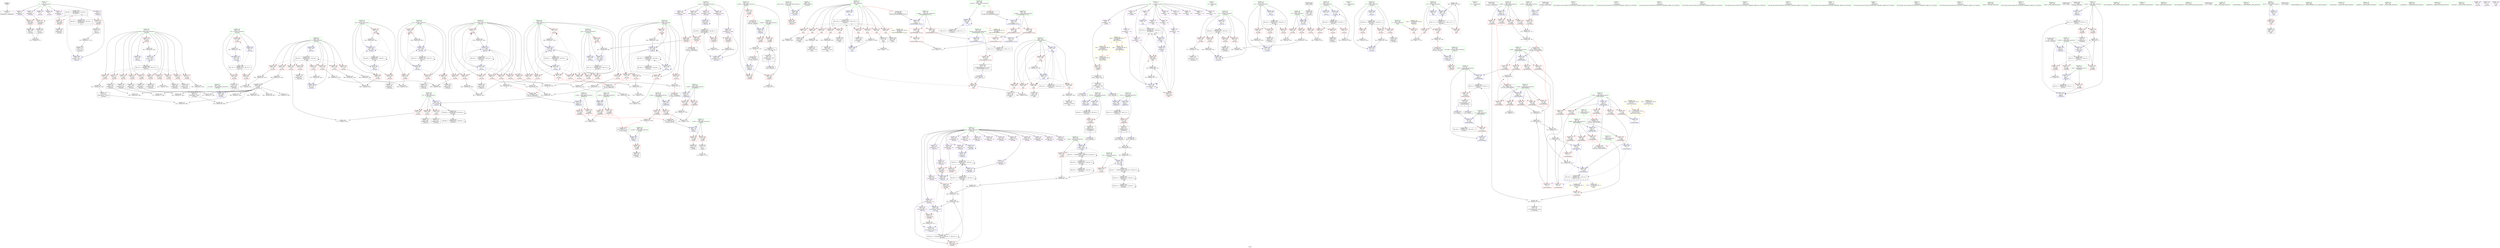 digraph "SVFG" {
	label="SVFG";

	Node0x55838fbbe710 [shape=record,color=grey,label="{NodeID: 0\nNullPtr}"];
	Node0x55838fbbe710 -> Node0x55838fbe3680[style=solid];
	Node0x55838fc09c70 [shape=record,color=grey,label="{NodeID: 609\n376 = cmp(369, 375, )\n}"];
	Node0x55838fbf0170 [shape=record,color=red,label="{NodeID: 277\n561\<--271\n\<--letter\n_Z5scasei\n}"];
	Node0x55838fbf0170 -> Node0x55838fbe6280[style=solid];
	Node0x55838fbe0980 [shape=record,color=black,label="{NodeID: 111\n429\<--428\nidxprom58\<--\n_Z5scasei\n}"];
	Node0x55838fc049f0 [shape=record,color=grey,label="{NodeID: 554\n541 = Binary(539, 540, )\n|{<s0>11}}"];
	Node0x55838fc049f0:s0 -> Node0x55838fc6cd30[style=solid,color=red];
	Node0x55838fbe9f70 [shape=record,color=blue,label="{NodeID: 388\n310\<--315\narrayidx\<--conv3\n_Z5scasei\n}"];
	Node0x55838fbe9f70 -> Node0x55838fc2f0a0[style=dashed];
	Node0x55838fbe5660 [shape=record,color=red,label="{NodeID: 222\n151\<--144\n\<--b.addr\n_Z3gcdxx\n|{<s0>3}}"];
	Node0x55838fbe5660:s0 -> Node0x55838fc6ec10[style=solid,color=red];
	Node0x55838fbe1c00 [shape=record,color=green,label="{NodeID: 56\n263\<--264\nsaved_stack\<--saved_stack_field_insensitive\n_Z5scasei\n}"];
	Node0x55838fbe1c00 -> Node0x55838fbef610[style=solid];
	Node0x55838fbe1c00 -> Node0x55838fbea930[style=solid];
	Node0x55838fbf2ef0 [shape=record,color=red,label="{NodeID: 333\n696\<--641\n\<--i\nmain\n}"];
	Node0x55838fbf2ef0 -> Node0x55838fbedb90[style=solid];
	Node0x55838fbe87e0 [shape=record,color=purple,label="{NodeID: 167\n412\<--397\narrayidx49\<--vla\n_Z5scasei\n}"];
	Node0x55838fbe87e0 -> Node0x55838fbeac70[style=solid];
	Node0x55838fbde060 [shape=record,color=green,label="{NodeID: 1\n10\<--1\n.str\<--dummyObj\nGlob }"];
	Node0x55838fc09df0 [shape=record,color=grey,label="{NodeID: 610\n756 = cmp(753, 755, )\n}"];
	Node0x55838fbf0240 [shape=record,color=red,label="{NodeID: 278\n571\<--271\n\<--letter\n_Z5scasei\n}"];
	Node0x55838fbf0240 -> Node0x55838fbe6420[style=solid];
	Node0x55838fbe0a50 [shape=record,color=black,label="{NodeID: 112\n443\<--442\nidxprom68\<--sub67\n_Z5scasei\n}"];
	Node0x55838fbe0a50 -> Node0x55838fc037f0[style=solid];
	Node0x55838fc04b70 [shape=record,color=grey,label="{NodeID: 555\n563 = Binary(562, 389, )\n}"];
	Node0x55838fbea040 [shape=record,color=blue,label="{NodeID: 389\n251\<--319\ni\<--inc\n_Z5scasei\n}"];
	Node0x55838fbea040 -> Node0x55838fc2eba0[style=dashed];
	Node0x55838fbe5730 [shape=record,color=red,label="{NodeID: 223\n153\<--144\n\<--b.addr\n_Z3gcdxx\n}"];
	Node0x55838fbe5730 -> Node0x55838fbeda10[style=solid];
	Node0x55838fbe1cd0 [shape=record,color=green,label="{NodeID: 57\n265\<--266\n__vla_expr\<--__vla_expr_field_insensitive\n_Z5scasei\n}"];
	Node0x55838fbe1cd0 -> Node0x55838fbeaa00[style=solid];
	Node0x55838fbf2fc0 [shape=record,color=red,label="{NodeID: 334\n706\<--641\n\<--i\nmain\n}"];
	Node0x55838fbf2fc0 -> Node0x55838fbe6de0[style=solid];
	Node0x55838fbe88b0 [shape=record,color=purple,label="{NodeID: 168\n420\<--397\narrayidx53\<--vla\n_Z5scasei\n}"];
	Node0x55838fbde0f0 [shape=record,color=green,label="{NodeID: 2\n12\<--1\n.str.1\<--dummyObj\nGlob }"];
	Node0x55838fc09f70 [shape=record,color=grey,label="{NodeID: 611\n325 = cmp(324, 326, )\n}"];
	Node0x55838fbf0310 [shape=record,color=red,label="{NodeID: 279\n596\<--271\n\<--letter\n_Z5scasei\n}"];
	Node0x55838fbf0310 -> Node0x55838fbe65c0[style=solid];
	Node0x55838fbe0b20 [shape=record,color=black,label="{NodeID: 113\n447\<--446\nidxprom70\<--\n_Z5scasei\n}"];
	Node0x55838fc04cf0 [shape=record,color=grey,label="{NodeID: 556\n736 = Binary(735, 209, )\n}"];
	Node0x55838fc04cf0 -> Node0x55838fbfa460[style=solid];
	Node0x55838fbea110 [shape=record,color=blue,label="{NodeID: 390\n255\<--302\ni4\<--\n_Z5scasei\n}"];
	Node0x55838fbea110 -> Node0x55838fc390a0[style=dashed];
	Node0x55838fbe5800 [shape=record,color=red,label="{NodeID: 224\n172\<--166\n\<--a.addr\n_Z2SNii\n}"];
	Node0x55838fbe5800 -> Node0x55838fbe3ac0[style=solid];
	Node0x55838fbe1da0 [shape=record,color=green,label="{NodeID: 58\n267\<--268\nsum\<--sum_field_insensitive\n_Z5scasei\n}"];
	Node0x55838fbe1da0 -> Node0x55838fbef6e0[style=solid];
	Node0x55838fbe1da0 -> Node0x55838fbef7b0[style=solid];
	Node0x55838fbe1da0 -> Node0x55838fbef880[style=solid];
	Node0x55838fbe1da0 -> Node0x55838fbeaad0[style=solid];
	Node0x55838fbe1da0 -> Node0x55838fbf99d0[style=solid];
	Node0x55838fbf3090 [shape=record,color=red,label="{NodeID: 335\n719\<--641\n\<--i\nmain\n}"];
	Node0x55838fbf3090 -> Node0x55838fc02170[style=solid];
	Node0x55838fbe8980 [shape=record,color=purple,label="{NodeID: 169\n421\<--397\narrayidx54\<--vla\n_Z5scasei\n}"];
	Node0x55838fbe8980 -> Node0x55838fbeae10[style=solid];
	Node0x55838fbde180 [shape=record,color=green,label="{NodeID: 3\n14\<--1\n.str.2\<--dummyObj\nGlob }"];
	Node0x55838fc0a0f0 [shape=record,color=grey,label="{NodeID: 612\n426 = cmp(425, 326, )\n}"];
	Node0x55838fbf03e0 [shape=record,color=red,label="{NodeID: 280\n604\<--271\n\<--letter\n_Z5scasei\n}"];
	Node0x55838fbf03e0 -> Node0x55838fc07b70[style=solid];
	Node0x55838fbe0bf0 [shape=record,color=black,label="{NodeID: 114\n451\<--450\nidxprom72\<--\n_Z5scasei\n}"];
	Node0x55838fbe0bf0 -> Node0x55838fc05ef0[style=solid];
	Node0x55838fc24050 [shape=record,color=yellow,style=double,label="{NodeID: 723\n38V_1 = ENCHI(MR_38V_0)\npts\{90000 \}\nFun[_Z5scasei]|{<s0>9|<s1>10|<s2>11}}"];
	Node0x55838fc24050:s0 -> Node0x55838fc3e660[style=dashed,color=red];
	Node0x55838fc24050:s1 -> Node0x55838fc3edc0[style=dashed,color=red];
	Node0x55838fc24050:s2 -> Node0x55838fc3edc0[style=dashed,color=red];
	Node0x55838fc04e70 [shape=record,color=grey,label="{NodeID: 557\n468 = Binary(467, 209, )\n}"];
	Node0x55838fc04e70 -> Node0x55838fc09370[style=solid];
	Node0x55838fbea1e0 [shape=record,color=blue,label="{NodeID: 391\n330\<--302\narrayidx9\<--\n_Z5scasei\n}"];
	Node0x55838fbea1e0 -> Node0x55838fbea1e0[style=dashed];
	Node0x55838fbea1e0 -> Node0x55838fc22090[style=dashed];
	Node0x55838fbe58d0 [shape=record,color=red,label="{NodeID: 225\n178\<--166\n\<--a.addr\n_Z2SNii\n}"];
	Node0x55838fbe58d0 -> Node0x55838fbe3b90[style=solid];
	Node0x55838fbe1e70 [shape=record,color=green,label="{NodeID: 59\n269\<--270\ni42\<--i42_field_insensitive\n_Z5scasei\n}"];
	Node0x55838fbe1e70 -> Node0x55838fbef950[style=solid];
	Node0x55838fbe1e70 -> Node0x55838fbefa20[style=solid];
	Node0x55838fbe1e70 -> Node0x55838fbefaf0[style=solid];
	Node0x55838fbe1e70 -> Node0x55838fbeaba0[style=solid];
	Node0x55838fbe1e70 -> Node0x55838fbead40[style=solid];
	Node0x55838fc48340 [shape=record,color=yellow,style=double,label="{NodeID: 834\n26V_2 = CSCHI(MR_26V_1)\npts\{121 \}\nCS[]}"];
	Node0x55838fc48340 -> Node0x55838fbe5320[style=dashed];
	Node0x55838fbf3160 [shape=record,color=red,label="{NodeID: 336\n679\<--643\n\<--j\nmain\n}"];
	Node0x55838fbf3160 -> Node0x55838fc0a570[style=solid];
	Node0x55838fbe8a50 [shape=record,color=purple,label="{NodeID: 170\n445\<--397\narrayidx69\<--vla\n_Z5scasei\n}"];
	Node0x55838fbde210 [shape=record,color=green,label="{NodeID: 4\n32\<--1\n\<--dummyObj\nCan only get source location for instruction, argument, global var or function.}"];
	Node0x55838fc0a270 [shape=record,color=grey,label="{NodeID: 613\n306 = cmp(304, 305, )\n}"];
	Node0x55838fbf04b0 [shape=record,color=red,label="{NodeID: 281\n436\<--273\n\<--i62\n_Z5scasei\n}"];
	Node0x55838fbf04b0 -> Node0x55838fc09af0[style=solid];
	Node0x55838fbe5e20 [shape=record,color=black,label="{NodeID: 115\n455\<--454\nidxprom74\<--\n_Z5scasei\n}"];
	Node0x55838fc04ff0 [shape=record,color=grey,label="{NodeID: 558\n732 = Binary(731, 209, )\n|{<s0>16}}"];
	Node0x55838fc04ff0:s0 -> Node0x55838fc6e4a0[style=solid,color=red];
	Node0x55838fbea2b0 [shape=record,color=blue,label="{NodeID: 392\n255\<--334\ni4\<--inc11\n_Z5scasei\n}"];
	Node0x55838fbea2b0 -> Node0x55838fc390a0[style=dashed];
	Node0x55838fbe59a0 [shape=record,color=red,label="{NodeID: 226\n181\<--168\n\<--b.addr\n_Z2SNii\n}"];
	Node0x55838fbe59a0 -> Node0x55838fbe3c60[style=solid];
	Node0x55838fbe1f40 [shape=record,color=green,label="{NodeID: 60\n271\<--272\nletter\<--letter_field_insensitive\n_Z5scasei\n}"];
	Node0x55838fbe1f40 -> Node0x55838fbefbc0[style=solid];
	Node0x55838fbe1f40 -> Node0x55838fbefc90[style=solid];
	Node0x55838fbe1f40 -> Node0x55838fbefd60[style=solid];
	Node0x55838fbe1f40 -> Node0x55838fbefe30[style=solid];
	Node0x55838fbe1f40 -> Node0x55838fbeff00[style=solid];
	Node0x55838fbe1f40 -> Node0x55838fbeffd0[style=solid];
	Node0x55838fbe1f40 -> Node0x55838fbf00a0[style=solid];
	Node0x55838fbe1f40 -> Node0x55838fbf0170[style=solid];
	Node0x55838fbe1f40 -> Node0x55838fbf0240[style=solid];
	Node0x55838fbe1f40 -> Node0x55838fbf0310[style=solid];
	Node0x55838fbe1f40 -> Node0x55838fbf03e0[style=solid];
	Node0x55838fbe1f40 -> Node0x55838fbeaee0[style=solid];
	Node0x55838fbe1f40 -> Node0x55838fbf9aa0[style=solid];
	Node0x55838fc484a0 [shape=record,color=yellow,style=double,label="{NodeID: 835\n28V_2 = CSCHI(MR_28V_1)\npts\{123 \}\nCS[]}"];
	Node0x55838fbf3230 [shape=record,color=red,label="{NodeID: 337\n691\<--643\n\<--j\nmain\n}"];
	Node0x55838fbf3230 -> Node0x55838fc07870[style=solid];
	Node0x55838fbe8b20 [shape=record,color=purple,label="{NodeID: 171\n448\<--397\narrayidx71\<--vla\n_Z5scasei\n}"];
	Node0x55838fbe8b20 -> Node0x55838fbf2390[style=solid];
	Node0x55838fbde2a0 [shape=record,color=green,label="{NodeID: 5\n73\<--1\n\<--dummyObj\nCan only get source location for instruction, argument, global var or function.}"];
	Node0x55838fc0a3f0 [shape=record,color=grey,label="{NodeID: 614\n666 = cmp(665, 667, )\n}"];
	Node0x55838fbf0580 [shape=record,color=red,label="{NodeID: 282\n446\<--273\n\<--i62\n_Z5scasei\n}"];
	Node0x55838fbf0580 -> Node0x55838fbe0b20[style=solid];
	Node0x55838fbe5eb0 [shape=record,color=black,label="{NodeID: 116\n472\<--471\nidxprom85\<--\n_Z5scasei\n}"];
	Node0x55838fbe5eb0 -> Node0x55838fc052f0[style=solid];
	Node0x55838fc05170 [shape=record,color=grey,label="{NodeID: 559\n536 = Binary(535, 209, )\n|{<s0>10}}"];
	Node0x55838fc05170:s0 -> Node0x55838fc6cd30[style=solid,color=red];
	Node0x55838fbea380 [shape=record,color=blue,label="{NodeID: 393\n257\<--302\ni13\<--\n_Z5scasei\n}"];
	Node0x55838fbea380 -> Node0x55838fc21b90[style=dashed];
	Node0x55838fbe5a70 [shape=record,color=red,label="{NodeID: 227\n184\<--183\n\<--arrayidx2\n_Z2SNii\n}"];
	Node0x55838fbe5a70 -> Node0x55838fbecbd0[style=solid];
	Node0x55838fbe2010 [shape=record,color=green,label="{NodeID: 61\n273\<--274\ni62\<--i62_field_insensitive\n_Z5scasei\n}"];
	Node0x55838fbe2010 -> Node0x55838fbf04b0[style=solid];
	Node0x55838fbe2010 -> Node0x55838fbf0580[style=solid];
	Node0x55838fbe2010 -> Node0x55838fbf0650[style=solid];
	Node0x55838fbe2010 -> Node0x55838fbf0720[style=solid];
	Node0x55838fbe2010 -> Node0x55838fbeafb0[style=solid];
	Node0x55838fbe2010 -> Node0x55838fbeb150[style=solid];
	Node0x55838fbf3300 [shape=record,color=red,label="{NodeID: 338\n700\<--643\n\<--j\nmain\n}"];
	Node0x55838fbf3300 -> Node0x55838fbe6d10[style=solid];
	Node0x55838fbe8bf0 [shape=record,color=purple,label="{NodeID: 172\n453\<--397\narrayidx73\<--vla\n_Z5scasei\n}"];
	Node0x55838fbde330 [shape=record,color=green,label="{NodeID: 6\n175\<--1\n\<--dummyObj\nCan only get source location for instruction, argument, global var or function.}"];
	Node0x55838fc0a570 [shape=record,color=grey,label="{NodeID: 615\n685 = cmp(679, 684, )\n}"];
	Node0x55838fbf0650 [shape=record,color=red,label="{NodeID: 283\n454\<--273\n\<--i62\n_Z5scasei\n}"];
	Node0x55838fbf0650 -> Node0x55838fbe5e20[style=solid];
	Node0x55838fbe5f40 [shape=record,color=black,label="{NodeID: 117\n476\<--475\nidxprom87\<--\n_Z5scasei\n}"];
	Node0x55838fc052f0 [shape=record,color=grey,label="{NodeID: 560\n473 = Binary(472, 389, )\n}"];
	Node0x55838fbea450 [shape=record,color=blue,label="{NodeID: 394\n348\<--350\narrayidx20\<--inc21\n_Z5scasei\n}"];
	Node0x55838fbea450 -> Node0x55838fc22090[style=dashed];
	Node0x55838fbe5b40 [shape=record,color=red,label="{NodeID: 228\n215\<--193\n\<--retval\n_Z7getPodzii\n}"];
	Node0x55838fbe5b40 -> Node0x55838fbe0d70[style=solid];
	Node0x55838fbe20e0 [shape=record,color=green,label="{NodeID: 62\n275\<--276\ni80\<--i80_field_insensitive\n_Z5scasei\n}"];
	Node0x55838fbe20e0 -> Node0x55838fbf07f0[style=solid];
	Node0x55838fbe20e0 -> Node0x55838fbf08c0[style=solid];
	Node0x55838fbe20e0 -> Node0x55838fbf0990[style=solid];
	Node0x55838fbe20e0 -> Node0x55838fbeb220[style=solid];
	Node0x55838fbe20e0 -> Node0x55838fbeb3c0[style=solid];
	Node0x55838fc6cbd0 [shape=record,color=black,label="{NodeID: 837\n115 = PHI()\n1st arg _Z7inversexx }"];
	Node0x55838fc6cbd0 -> Node0x55838fbf4ea0[style=solid];
	Node0x55838fbf33d0 [shape=record,color=red,label="{NodeID: 339\n709\<--643\n\<--j\nmain\n}"];
	Node0x55838fbf33d0 -> Node0x55838fbe6eb0[style=solid];
	Node0x55838fbe8cc0 [shape=record,color=purple,label="{NodeID: 173\n456\<--397\narrayidx75\<--vla\n_Z5scasei\n}"];
	Node0x55838fbe8cc0 -> Node0x55838fbeb080[style=solid];
	Node0x55838fbde3c0 [shape=record,color=green,label="{NodeID: 7\n209\<--1\n\<--dummyObj\nCan only get source location for instruction, argument, global var or function.}"];
	Node0x55838fc0a6f0 [shape=record,color=grey,label="{NodeID: 616\n203 = cmp(201, 202, )\n}"];
	Node0x55838fbf0720 [shape=record,color=red,label="{NodeID: 284\n459\<--273\n\<--i62\n_Z5scasei\n}"];
	Node0x55838fbf0720 -> Node0x55838fc055f0[style=solid];
	Node0x55838fbe6010 [shape=record,color=black,label="{NodeID: 118\n527\<--526\nidxprom114\<--\n_Z5scasei\n}"];
	Node0x55838fc05470 [shape=record,color=grey,label="{NodeID: 561\n513 = Binary(510, 512, )\n}"];
	Node0x55838fc05470 -> Node0x55838fbeb700[style=solid];
	Node0x55838fbea520 [shape=record,color=blue,label="{NodeID: 395\n257\<--354\ni13\<--inc23\n_Z5scasei\n}"];
	Node0x55838fbea520 -> Node0x55838fc21b90[style=dashed];
	Node0x55838fbe5c10 [shape=record,color=red,label="{NodeID: 229\n202\<--195\n\<--a.addr\n_Z7getPodzii\n}"];
	Node0x55838fbe5c10 -> Node0x55838fc0a6f0[style=solid];
	Node0x55838fbe21b0 [shape=record,color=green,label="{NodeID: 63\n277\<--278\nk\<--k_field_insensitive\n_Z5scasei\n}"];
	Node0x55838fbe21b0 -> Node0x55838fbf0a60[style=solid];
	Node0x55838fbe21b0 -> Node0x55838fbf0b30[style=solid];
	Node0x55838fbe21b0 -> Node0x55838fbf0c00[style=solid];
	Node0x55838fbe21b0 -> Node0x55838fbf0cd0[style=solid];
	Node0x55838fbe21b0 -> Node0x55838fbf0da0[style=solid];
	Node0x55838fbe21b0 -> Node0x55838fbf0e70[style=solid];
	Node0x55838fbe21b0 -> Node0x55838fbf0f40[style=solid];
	Node0x55838fbe21b0 -> Node0x55838fbf1010[style=solid];
	Node0x55838fbe21b0 -> Node0x55838fbeb490[style=solid];
	Node0x55838fbe21b0 -> Node0x55838fbf9900[style=solid];
	Node0x55838fc6cd30 [shape=record,color=black,label="{NodeID: 838\n220 = PHI(536, 541, )\n0th arg _Z6getWstii }"];
	Node0x55838fc6cd30 -> Node0x55838fbf55f0[style=solid];
	Node0x55838fbf34a0 [shape=record,color=red,label="{NodeID: 340\n714\<--643\n\<--j\nmain\n}"];
	Node0x55838fbf34a0 -> Node0x55838fc02a70[style=solid];
	Node0x55838fbe8d90 [shape=record,color=purple,label="{NodeID: 174\n474\<--397\narrayidx86\<--vla\n_Z5scasei\n}"];
	Node0x55838fbde450 [shape=record,color=green,label="{NodeID: 8\n302\<--1\n\<--dummyObj\nCan only get source location for instruction, argument, global var or function.}"];
	Node0x55838fc21aa0 [shape=record,color=black,label="{NodeID: 617\nMR_117V_3 = PHI(MR_117V_4, MR_117V_2, )\npts\{745 \}\n}"];
	Node0x55838fc21aa0 -> Node0x55838fbf3b20[style=dashed];
	Node0x55838fbf07f0 [shape=record,color=red,label="{NodeID: 285\n466\<--275\n\<--i80\n_Z5scasei\n}"];
	Node0x55838fbf07f0 -> Node0x55838fc09370[style=solid];
	Node0x55838fbe60e0 [shape=record,color=black,label="{NodeID: 119\n553\<--552\nidxprom126\<--sub125\n_Z5scasei\n}"];
	Node0x55838fbe60e0 -> Node0x55838fc064f0[style=solid];
	Node0x55838fc244e0 [shape=record,color=yellow,style=double,label="{NodeID: 728\n109V_1 = ENCHI(MR_109V_0)\npts\{648 \}\nFun[main]}"];
	Node0x55838fc244e0 -> Node0x55838fbf3570[style=dashed];
	Node0x55838fc055f0 [shape=record,color=grey,label="{NodeID: 562\n460 = Binary(459, 209, )\n}"];
	Node0x55838fc055f0 -> Node0x55838fbeb150[style=solid];
	Node0x55838fbea5f0 [shape=record,color=blue,label="{NodeID: 396\n259\<--209\nR\<--\n_Z5scasei\n}"];
	Node0x55838fbea5f0 -> Node0x55838fc2faa0[style=dashed];
	Node0x55838fbe5ce0 [shape=record,color=red,label="{NodeID: 230\n207\<--195\n\<--a.addr\n_Z7getPodzii\n}"];
	Node0x55838fbe5ce0 -> Node0x55838fc07270[style=solid];
	Node0x55838fbe2280 [shape=record,color=green,label="{NodeID: 64\n279\<--280\na\<--a_field_insensitive\n_Z5scasei\n}"];
	Node0x55838fbe2280 -> Node0x55838fbf10e0[style=solid];
	Node0x55838fbe2280 -> Node0x55838fbf11b0[style=solid];
	Node0x55838fbe2280 -> Node0x55838fbf1280[style=solid];
	Node0x55838fbe2280 -> Node0x55838fbf1350[style=solid];
	Node0x55838fbe2280 -> Node0x55838fbf1420[style=solid];
	Node0x55838fbe2280 -> Node0x55838fbf14f0[style=solid];
	Node0x55838fbe2280 -> Node0x55838fbeb560[style=solid];
	Node0x55838fbe2280 -> Node0x55838fbf9870[style=solid];
	Node0x55838fc6d050 [shape=record,color=black,label="{NodeID: 839\n221 = PHI(537, 542, )\n1st arg _Z6getWstii }"];
	Node0x55838fc6d050 -> Node0x55838fbf56c0[style=solid];
	Node0x55838fbf3570 [shape=record,color=red,label="{NodeID: 341\n728\<--647\n\<--z\nmain\n}"];
	Node0x55838fbf3570 -> Node0x55838fc08bf0[style=solid];
	Node0x55838fbe8e60 [shape=record,color=purple,label="{NodeID: 175\n477\<--397\narrayidx88\<--vla\n_Z5scasei\n}"];
	Node0x55838fbe8e60 -> Node0x55838fbeb2f0[style=solid];
	Node0x55838fbde4e0 [shape=record,color=green,label="{NodeID: 9\n314\<--1\n\<--dummyObj\nCan only get source location for instruction, argument, global var or function.}"];
	Node0x55838fc21b90 [shape=record,color=black,label="{NodeID: 618\nMR_62V_3 = PHI(MR_62V_4, MR_62V_2, )\npts\{258 \}\n}"];
	Node0x55838fc21b90 -> Node0x55838fbee9e0[style=dashed];
	Node0x55838fc21b90 -> Node0x55838fbeeab0[style=dashed];
	Node0x55838fc21b90 -> Node0x55838fbeeb80[style=dashed];
	Node0x55838fc21b90 -> Node0x55838fbea520[style=dashed];
	Node0x55838fbf08c0 [shape=record,color=red,label="{NodeID: 286\n475\<--275\n\<--i80\n_Z5scasei\n}"];
	Node0x55838fbf08c0 -> Node0x55838fbe5f40[style=solid];
	Node0x55838fbe61b0 [shape=record,color=black,label="{NodeID: 120\n557\<--556\nidxprom128\<--\n_Z5scasei\n}"];
	Node0x55838fc05770 [shape=record,color=grey,label="{NodeID: 563\n510 = Binary(508, 509, )\n}"];
	Node0x55838fc05770 -> Node0x55838fc05470[style=solid];
	Node0x55838fbea6c0 [shape=record,color=blue,label="{NodeID: 397\n261\<--302\ni25\<--\n_Z5scasei\n}"];
	Node0x55838fbea6c0 -> Node0x55838fc2f5a0[style=dashed];
	Node0x55838fbedc50 [shape=record,color=red,label="{NodeID: 231\n201\<--197\n\<--b.addr\n_Z7getPodzii\n}"];
	Node0x55838fbedc50 -> Node0x55838fc0a6f0[style=solid];
	Node0x55838fbe2350 [shape=record,color=green,label="{NodeID: 65\n281\<--282\nb\<--b_field_insensitive\n_Z5scasei\n}"];
	Node0x55838fbe2350 -> Node0x55838fbf15c0[style=solid];
	Node0x55838fbe2350 -> Node0x55838fbf1690[style=solid];
	Node0x55838fbe2350 -> Node0x55838fbf1760[style=solid];
	Node0x55838fbe2350 -> Node0x55838fbf1830[style=solid];
	Node0x55838fbe2350 -> Node0x55838fbf1900[style=solid];
	Node0x55838fbe2350 -> Node0x55838fbf19d0[style=solid];
	Node0x55838fbe2350 -> Node0x55838fbeb630[style=solid];
	Node0x55838fbe2350 -> Node0x55838fbebb10[style=solid];
	Node0x55838fc6d290 [shape=record,color=black,label="{NodeID: 840\n155 = PHI(139, )\n}"];
	Node0x55838fc6d290 -> Node0x55838fbed170[style=solid];
	Node0x55838fbf3640 [shape=record,color=red,label="{NodeID: 342\n727\<--649\n\<--i28\nmain\n}"];
	Node0x55838fbf3640 -> Node0x55838fc08bf0[style=solid];
	Node0x55838fbe8f30 [shape=record,color=purple,label="{NodeID: 176\n555\<--397\narrayidx127\<--vla\n_Z5scasei\n}"];
	Node0x55838fbde570 [shape=record,color=green,label="{NodeID: 10\n326\<--1\n\<--dummyObj\nCan only get source location for instruction, argument, global var or function.}"];
	Node0x55838fc22090 [shape=record,color=black,label="{NodeID: 619\nMR_99V_4 = PHI(MR_99V_5, MR_99V_2, )\npts\{2540000 \}\n}"];
	Node0x55838fc22090 -> Node0x55838fbf2050[style=dashed];
	Node0x55838fc22090 -> Node0x55838fbf22c0[style=dashed];
	Node0x55838fc22090 -> Node0x55838fbf2460[style=dashed];
	Node0x55838fc22090 -> Node0x55838fbf27a0[style=dashed];
	Node0x55838fc22090 -> Node0x55838fbea450[style=dashed];
	Node0x55838fbf0990 [shape=record,color=red,label="{NodeID: 287\n480\<--275\n\<--i80\n_Z5scasei\n}"];
	Node0x55838fbf0990 -> Node0x55838fc046f0[style=solid];
	Node0x55838fbe6280 [shape=record,color=black,label="{NodeID: 121\n562\<--561\nidxprom131\<--\n_Z5scasei\n}"];
	Node0x55838fbe6280 -> Node0x55838fc04b70[style=solid];
	Node0x55838fc058f0 [shape=record,color=grey,label="{NodeID: 564\n512 = Binary(496, 511, )\n}"];
	Node0x55838fc058f0 -> Node0x55838fc05470[style=solid];
	Node0x55838fbea790 [shape=record,color=blue,label="{NodeID: 398\n259\<--379\nR\<--inc37\n_Z5scasei\n}"];
	Node0x55838fbea790 -> Node0x55838fc2faa0[style=dashed];
	Node0x55838fbedce0 [shape=record,color=red,label="{NodeID: 232\n210\<--197\n\<--b.addr\n_Z7getPodzii\n}"];
	Node0x55838fbedce0 -> Node0x55838fc070f0[style=solid];
	Node0x55838fbe2420 [shape=record,color=green,label="{NodeID: 66\n283\<--284\nk2\<--k2_field_insensitive\n_Z5scasei\n}"];
	Node0x55838fbe2420 -> Node0x55838fbf1aa0[style=solid];
	Node0x55838fbe2420 -> Node0x55838fbf1b70[style=solid];
	Node0x55838fbe2420 -> Node0x55838fbf1c40[style=solid];
	Node0x55838fbe2420 -> Node0x55838fbeb700[style=solid];
	Node0x55838fc6d3a0 [shape=record,color=black,label="{NodeID: 841\n85 = PHI(47, )\n}"];
	Node0x55838fc6d3a0 -> Node0x55838fbf4a90[style=solid];
	Node0x55838fbf3710 [shape=record,color=red,label="{NodeID: 343\n731\<--649\n\<--i28\nmain\n}"];
	Node0x55838fbf3710 -> Node0x55838fc04ff0[style=solid];
	Node0x55838fbe9000 [shape=record,color=purple,label="{NodeID: 177\n558\<--397\narrayidx129\<--vla\n_Z5scasei\n}"];
	Node0x55838fbe9000 -> Node0x55838fbf2530[style=solid];
	Node0x55838fbde600 [shape=record,color=green,label="{NodeID: 11\n396\<--1\n\<--dummyObj\nCan only get source location for instruction, argument, global var or function.}"];
	Node0x55838fc22590 [shape=record,color=black,label="{NodeID: 620\nMR_74V_3 = PHI(MR_74V_4, MR_74V_2, )\npts\{270 \}\n}"];
	Node0x55838fc22590 -> Node0x55838fbef950[style=dashed];
	Node0x55838fc22590 -> Node0x55838fbefa20[style=dashed];
	Node0x55838fc22590 -> Node0x55838fbefaf0[style=dashed];
	Node0x55838fc22590 -> Node0x55838fbead40[style=dashed];
	Node0x55838fbf0a60 [shape=record,color=red,label="{NodeID: 288\n486\<--277\n\<--k\n_Z5scasei\n}"];
	Node0x55838fbf0a60 -> Node0x55838fc08d70[style=solid];
	Node0x55838fbe6350 [shape=record,color=black,label="{NodeID: 122\n566\<--565\nidxprom133\<--\n_Z5scasei\n}"];
	Node0x55838fc05a70 [shape=record,color=grey,label="{NodeID: 565\n522 = Binary(520, 521, )\n}"];
	Node0x55838fc05a70 -> Node0x55838fc09670[style=solid];
	Node0x55838fbea860 [shape=record,color=blue,label="{NodeID: 399\n261\<--384\ni25\<--inc39\n_Z5scasei\n}"];
	Node0x55838fbea860 -> Node0x55838fc2f5a0[style=dashed];
	Node0x55838fbeddb0 [shape=record,color=red,label="{NodeID: 233\n241\<--222\n\<--retval\n_Z6getWstii\n}"];
	Node0x55838fbeddb0 -> Node0x55838fbe0e40[style=solid];
	Node0x55838fbe24f0 [shape=record,color=green,label="{NodeID: 67\n285\<--286\npodz\<--podz_field_insensitive\n_Z5scasei\n}"];
	Node0x55838fbe24f0 -> Node0x55838fbf1d10[style=solid];
	Node0x55838fbe24f0 -> Node0x55838fbeb7d0[style=solid];
	Node0x55838fc6d4b0 [shape=record,color=black,label="{NodeID: 842\n132 = PHI(47, )\n}"];
	Node0x55838fbf37e0 [shape=record,color=red,label="{NodeID: 344\n735\<--649\n\<--i28\nmain\n}"];
	Node0x55838fbf37e0 -> Node0x55838fc04cf0[style=solid];
	Node0x55838fbe90d0 [shape=record,color=purple,label="{NodeID: 178\n564\<--397\narrayidx132\<--vla\n_Z5scasei\n}"];
	Node0x55838fbde690 [shape=record,color=green,label="{NodeID: 12\n496\<--1\n\<--dummyObj\nCan only get source location for instruction, argument, global var or function.}"];
	Node0x55838fbf0b30 [shape=record,color=red,label="{NodeID: 289\n494\<--277\n\<--k\n_Z5scasei\n}"];
	Node0x55838fbf0b30 -> Node0x55838fc028f0[style=solid];
	Node0x55838fbe6420 [shape=record,color=black,label="{NodeID: 123\n572\<--571\nidxprom136\<--\n_Z5scasei\n}"];
	Node0x55838fbe6420 -> Node0x55838fc02470[style=solid];
	Node0x55838fc05bf0 [shape=record,color=grey,label="{NodeID: 566\n135 = Binary(133, 134, )\n}"];
	Node0x55838fc05bf0 -> Node0x55838fbe3920[style=solid];
	Node0x55838fbea930 [shape=record,color=blue,label="{NodeID: 400\n263\<--390\nsaved_stack\<--\n_Z5scasei\n}"];
	Node0x55838fbea930 -> Node0x55838fbef610[style=dashed];
	Node0x55838fbede80 [shape=record,color=red,label="{NodeID: 234\n231\<--224\n\<--a.addr\n_Z6getWstii\n}"];
	Node0x55838fbede80 -> Node0x55838fc091f0[style=solid];
	Node0x55838fbe25c0 [shape=record,color=green,label="{NodeID: 68\n287\<--288\nwst\<--wst_field_insensitive\n_Z5scasei\n}"];
	Node0x55838fbe25c0 -> Node0x55838fbf1de0[style=solid];
	Node0x55838fbe25c0 -> Node0x55838fbeb8a0[style=solid];
	Node0x55838fc6d5c0 [shape=record,color=black,label="{NodeID: 843\n212 = PHI(163, )\n}"];
	Node0x55838fc6d5c0 -> Node0x55838fbf5520[style=solid];
	Node0x55838fbf38b0 [shape=record,color=red,label="{NodeID: 345\n684\<--681\n\<--call\nmain\n}"];
	Node0x55838fbf38b0 -> Node0x55838fc0a570[style=solid];
	Node0x55838fbe91a0 [shape=record,color=purple,label="{NodeID: 179\n567\<--397\narrayidx134\<--vla\n_Z5scasei\n}"];
	Node0x55838fbe91a0 -> Node0x55838fbf2600[style=solid];
	Node0x55838fbe91a0 -> Node0x55838fbeb970[style=solid];
	Node0x55838fbde720 [shape=record,color=green,label="{NodeID: 13\n610\<--1\n\<--dummyObj\nCan only get source location for instruction, argument, global var or function.}"];
	Node0x55838fc22f90 [shape=record,color=black,label="{NodeID: 622\nMR_103V_3 = PHI(MR_103V_4, MR_103V_2, )\npts\{642 \}\n|{|<s11>14}}"];
	Node0x55838fc22f90 -> Node0x55838fbf2a10[style=dashed];
	Node0x55838fc22f90 -> Node0x55838fbf2ae0[style=dashed];
	Node0x55838fc22f90 -> Node0x55838fbf2bb0[style=dashed];
	Node0x55838fc22f90 -> Node0x55838fbf2c80[style=dashed];
	Node0x55838fc22f90 -> Node0x55838fbf2d50[style=dashed];
	Node0x55838fc22f90 -> Node0x55838fbf2e20[style=dashed];
	Node0x55838fc22f90 -> Node0x55838fbf2ef0[style=dashed];
	Node0x55838fc22f90 -> Node0x55838fbf2fc0[style=dashed];
	Node0x55838fc22f90 -> Node0x55838fbf3090[style=dashed];
	Node0x55838fc22f90 -> Node0x55838fbf38b0[style=dashed];
	Node0x55838fc22f90 -> Node0x55838fbfa2c0[style=dashed];
	Node0x55838fc22f90:s11 -> Node0x55838fc3dda0[style=dashed,color=red];
	Node0x55838fbf0c00 [shape=record,color=red,label="{NodeID: 290\n503\<--277\n\<--k\n_Z5scasei\n}"];
	Node0x55838fbf0c00 -> Node0x55838fc01b70[style=solid];
	Node0x55838fbe64f0 [shape=record,color=black,label="{NodeID: 124\n576\<--575\nidxprom138\<--\n_Z5scasei\n}"];
	Node0x55838fc05d70 [shape=record,color=grey,label="{NodeID: 567\n128 = Binary(126, 127, )\n}"];
	Node0x55838fc05d70 -> Node0x55838fc06070[style=solid];
	Node0x55838fbeaa00 [shape=record,color=blue,label="{NodeID: 401\n265\<--389\n__vla_expr\<--\n_Z5scasei\n}"];
	Node0x55838fbedf50 [shape=record,color=red,label="{NodeID: 235\n236\<--224\n\<--a.addr\n_Z6getWstii\n|{<s0>5}}"];
	Node0x55838fbedf50:s0 -> Node0x55838fc6e750[style=solid,color=red];
	Node0x55838fbe2690 [shape=record,color=green,label="{NodeID: 69\n293\<--294\nscanf\<--scanf_field_insensitive\n}"];
	Node0x55838fc6d6d0 [shape=record,color=black,label="{NodeID: 844\n238 = PHI(163, )\n}"];
	Node0x55838fc6d6d0 -> Node0x55838fbe9c30[style=solid];
	Node0x55838fbf3980 [shape=record,color=red,label="{NodeID: 346\n695\<--694\n\<--arrayidx14\nmain\n}"];
	Node0x55838fbf3980 -> Node0x55838fc02ef0[style=solid];
	Node0x55838fbe9270 [shape=record,color=purple,label="{NodeID: 180\n574\<--397\narrayidx137\<--vla\n_Z5scasei\n}"];
	Node0x55838fbde7b0 [shape=record,color=green,label="{NodeID: 14\n667\<--1\n\<--dummyObj\nCan only get source location for instruction, argument, global var or function.}"];
	Node0x55838fc23490 [shape=record,color=black,label="{NodeID: 623\nMR_38V_3 = PHI(MR_38V_7, MR_38V_2, )\npts\{90000 \}\n|{|<s1>16}}"];
	Node0x55838fc23490 -> Node0x55838fbf9de0[style=dashed];
	Node0x55838fc23490:s1 -> Node0x55838fc24050[style=dashed,color=red];
	Node0x55838fbf0cd0 [shape=record,color=red,label="{NodeID: 291\n508\<--277\n\<--k\n_Z5scasei\n}"];
	Node0x55838fbf0cd0 -> Node0x55838fc05770[style=solid];
	Node0x55838fbe65c0 [shape=record,color=black,label="{NodeID: 125\n597\<--596\nidxprom150\<--\n_Z5scasei\n}"];
	Node0x55838fc05ef0 [shape=record,color=grey,label="{NodeID: 568\n452 = Binary(451, 389, )\n}"];
	Node0x55838fbeaad0 [shape=record,color=blue,label="{NodeID: 402\n267\<--302\nsum\<--\n_Z5scasei\n}"];
	Node0x55838fbeaad0 -> Node0x55838fc2aaa0[style=dashed];
	Node0x55838fbee020 [shape=record,color=red,label="{NodeID: 236\n230\<--226\n\<--b.addr\n_Z6getWstii\n}"];
	Node0x55838fbee020 -> Node0x55838fc091f0[style=solid];
	Node0x55838fbe2790 [shape=record,color=green,label="{NodeID: 70\n297\<--298\nstrlen\<--strlen_field_insensitive\n}"];
	Node0x55838fc6d7e0 [shape=record,color=black,label="{NodeID: 845\n292 = PHI()\n}"];
	Node0x55838fc354a0 [shape=record,color=black,label="{NodeID: 679\nMR_2V_3 = PHI(MR_2V_4, MR_2V_2, )\npts\{22 \}\n}"];
	Node0x55838fc354a0 -> Node0x55838fbe95b0[style=dashed];
	Node0x55838fc354a0 -> Node0x55838fbe9680[style=dashed];
	Node0x55838fc354a0 -> Node0x55838fbf4410[style=dashed];
	Node0x55838fbf3a50 [shape=record,color=red,label="{NodeID: 347\n703\<--702\n\<--arrayidx19\nmain\n}"];
	Node0x55838fbf3a50 -> Node0x55838fc02ef0[style=solid];
	Node0x55838fbe9340 [shape=record,color=purple,label="{NodeID: 181\n577\<--397\narrayidx139\<--vla\n_Z5scasei\n}"];
	Node0x55838fbe9340 -> Node0x55838fbf26d0[style=solid];
	Node0x55838fbe9340 -> Node0x55838fbeba40[style=solid];
	Node0x55838fbde8b0 [shape=record,color=green,label="{NodeID: 15\n4\<--6\nS\<--S_field_insensitive\nGlob }"];
	Node0x55838fbde8b0 -> Node0x55838fbe7120[style=solid];
	Node0x55838fbde8b0 -> Node0x55838fbe71f0[style=solid];
	Node0x55838fbde8b0 -> Node0x55838fbe72c0[style=solid];
	Node0x55838fbde8b0 -> Node0x55838fbe7390[style=solid];
	Node0x55838fbde8b0 -> Node0x55838fbe7460[style=solid];
	Node0x55838fbde8b0 -> Node0x55838fbe7530[style=solid];
	Node0x55838fc23990 [shape=record,color=black,label="{NodeID: 624\nMR_105V_2 = PHI(MR_105V_4, MR_105V_1, )\npts\{644 \}\n}"];
	Node0x55838fc23990 -> Node0x55838fbf9f80[style=dashed];
	Node0x55838fbf0da0 [shape=record,color=red,label="{NodeID: 292\n535\<--277\n\<--k\n_Z5scasei\n}"];
	Node0x55838fbf0da0 -> Node0x55838fc05170[style=solid];
	Node0x55838fbe6690 [shape=record,color=black,label="{NodeID: 126\n613\<--612\nidxprom157\<--\n_Z5scasei\n}"];
	Node0x55838fc06070 [shape=record,color=grey,label="{NodeID: 569\n130 = Binary(128, 129, )\n|{<s0>2}}"];
	Node0x55838fc06070:s0 -> Node0x55838fc6df60[style=solid,color=red];
	Node0x55838fbeaba0 [shape=record,color=blue,label="{NodeID: 403\n269\<--302\ni42\<--\n_Z5scasei\n}"];
	Node0x55838fbeaba0 -> Node0x55838fc22590[style=dashed];
	Node0x55838fbee0f0 [shape=record,color=red,label="{NodeID: 237\n237\<--226\n\<--b.addr\n_Z6getWstii\n|{<s0>5}}"];
	Node0x55838fbee0f0:s0 -> Node0x55838fc6e8a0[style=solid,color=red];
	Node0x55838fbe2890 [shape=record,color=green,label="{NodeID: 71\n390\<--391\n\<--field_insensitive\n_Z5scasei\n}"];
	Node0x55838fbe2890 -> Node0x55838fbea930[style=solid];
	Node0x55838fc6d8b0 [shape=record,color=black,label="{NodeID: 846\n296 = PHI()\n}"];
	Node0x55838fc6d8b0 -> Node0x55838fbe0f10[style=solid];
	Node0x55838fc359a0 [shape=record,color=black,label="{NodeID: 680\nMR_4V_3 = PHI(MR_4V_4, MR_4V_2, )\npts\{24 \}\n}"];
	Node0x55838fc359a0 -> Node0x55838fbe9750[style=dashed];
	Node0x55838fc359a0 -> Node0x55838fbe9820[style=dashed];
	Node0x55838fc359a0 -> Node0x55838fbe98f0[style=dashed];
	Node0x55838fc359a0 -> Node0x55838fbf4340[style=dashed];
	Node0x55838fbf3b20 [shape=record,color=red,label="{NodeID: 348\n764\<--744\n\<--retval\n_ZSt3minIiERKT_S2_S2_\n}"];
	Node0x55838fbf3b20 -> Node0x55838fbe7050[style=solid];
	Node0x55838fbe9410 [shape=record,color=purple,label="{NodeID: 182\n611\<--397\narrayidx156\<--vla\n_Z5scasei\n}"];
	Node0x55838fbde9b0 [shape=record,color=green,label="{NodeID: 16\n7\<--9\n_SN\<--_SN_field_insensitive\nGlob }"];
	Node0x55838fbde9b0 -> Node0x55838fbe7600[style=solid];
	Node0x55838fbde9b0 -> Node0x55838fbe76d0[style=solid];
	Node0x55838fbde9b0 -> Node0x55838fbe77a0[style=solid];
	Node0x55838fbde9b0 -> Node0x55838fbe7870[style=solid];
	Node0x55838fbde9b0 -> Node0x55838fbe7940[style=solid];
	Node0x55838fbde9b0 -> Node0x55838fbe7a10[style=solid];
	Node0x55838fbde9b0 -> Node0x55838fbe7ae0[style=solid];
	Node0x55838fbde9b0 -> Node0x55838fbe7bb0[style=solid];
	Node0x55838fbde9b0 -> Node0x55838fbe7c80[style=solid];
	Node0x55838fbde9b0 -> Node0x55838fbe7d50[style=solid];
	Node0x55838fbde9b0 -> Node0x55838fbe7e20[style=solid];
	Node0x55838fbde9b0 -> Node0x55838fbe7ef0[style=solid];
	Node0x55838fbde9b0 -> Node0x55838fbe7fc0[style=solid];
	Node0x55838fc21290 [shape=record,color=black,label="{NodeID: 625\nMR_107V_2 = PHI(MR_107V_4, MR_107V_1, )\npts\{646 \}\n}"];
	Node0x55838fc21290 -> Node0x55838fbfa050[style=dashed];
	Node0x55838fbf0e70 [shape=record,color=red,label="{NodeID: 293\n540\<--277\n\<--k\n_Z5scasei\n}"];
	Node0x55838fbf0e70 -> Node0x55838fc049f0[style=solid];
	Node0x55838fbe6760 [shape=record,color=black,label="{NodeID: 127\n657\<--656\nconv\<--\nmain\n}"];
	Node0x55838fbe6760 -> Node0x55838fc094f0[style=solid];
	Node0x55838fc061f0 [shape=record,color=grey,label="{NodeID: 570\n560 = Binary(550, 559, )\n}"];
	Node0x55838fc061f0 -> Node0x55838fc043f0[style=solid];
	Node0x55838fbeac70 [shape=record,color=blue,label="{NodeID: 404\n412\<--32\narrayidx49\<--\n_Z5scasei\n}"];
	Node0x55838fbeac70 -> Node0x55838fbeac70[style=dashed];
	Node0x55838fbeac70 -> Node0x55838fbeae10[style=dashed];
	Node0x55838fbee1c0 [shape=record,color=red,label="{NodeID: 238\n608\<--247\n\<--CID.addr\n_Z5scasei\n}"];
	Node0x55838fbe2960 [shape=record,color=green,label="{NodeID: 72\n392\<--393\nllvm.stacksave\<--llvm.stacksave_field_insensitive\n}"];
	Node0x55838fc6d980 [shape=record,color=black,label="{NodeID: 847\n533 = PHI(190, )\n}"];
	Node0x55838fc6d980 -> Node0x55838fbeb7d0[style=solid];
	Node0x55838fc35ea0 [shape=record,color=black,label="{NodeID: 681\nMR_6V_2 = PHI(MR_6V_3, MR_6V_1, )\npts\{26 \}\n}"];
	Node0x55838fc35ea0 -> Node0x55838fbf4270[style=dashed];
	Node0x55838fbf3bf0 [shape=record,color=red,label="{NodeID: 349\n754\<--746\n\<--__a.addr\n_ZSt3minIiERKT_S2_S2_\n}"];
	Node0x55838fbf3bf0 -> Node0x55838fbf4000[style=solid];
	Node0x55838fbe94e0 [shape=record,color=purple,label="{NodeID: 183\n614\<--397\narrayidx158\<--vla\n_Z5scasei\n}"];
	Node0x55838fbe94e0 -> Node0x55838fbf2870[style=solid];
	Node0x55838fbdeab0 [shape=record,color=green,label="{NodeID: 17\n16\<--17\n_Z3GCDxx\<--_Z3GCDxx_field_insensitive\n}"];
	Node0x55838fc21790 [shape=record,color=black,label="{NodeID: 626\nMR_90V_7 = PHI(MR_90V_8, MR_90V_6, MR_90V_6, )\npts\{286 \}\n}"];
	Node0x55838fc21790 -> Node0x55838fbeb7d0[style=dashed];
	Node0x55838fc21790 -> Node0x55838fc21790[style=dashed];
	Node0x55838fc21790 -> Node0x55838fc269a0[style=dashed];
	Node0x55838fbf0f40 [shape=record,color=red,label="{NodeID: 294\n556\<--277\n\<--k\n_Z5scasei\n}"];
	Node0x55838fbf0f40 -> Node0x55838fbe61b0[style=solid];
	Node0x55838fbe6830 [shape=record,color=black,label="{NodeID: 128\n661\<--660\nidxprom\<--\nmain\n}"];
	Node0x55838fc24d20 [shape=record,color=yellow,style=double,label="{NodeID: 737\n38V_1 = ENCHI(MR_38V_0)\npts\{90000 \}\nFun[_Z2SNii]}"];
	Node0x55838fc24d20 -> Node0x55838fbe5a70[style=dashed];
	Node0x55838fc06370 [shape=record,color=grey,label="{NodeID: 571\n438 = Binary(437, 209, )\n}"];
	Node0x55838fc06370 -> Node0x55838fc09af0[style=solid];
	Node0x55838fbead40 [shape=record,color=blue,label="{NodeID: 405\n269\<--416\ni42\<--inc51\n_Z5scasei\n}"];
	Node0x55838fbead40 -> Node0x55838fc22590[style=dashed];
	Node0x55838fbee290 [shape=record,color=red,label="{NodeID: 239\n305\<--249\n\<--N\n_Z5scasei\n}"];
	Node0x55838fbee290 -> Node0x55838fc0a270[style=solid];
	Node0x55838fbe2a60 [shape=record,color=green,label="{NodeID: 73\n397\<--398\nvla\<--vla_field_insensitive\n_Z5scasei\n}"];
	Node0x55838fbe2a60 -> Node0x55838fbe8710[style=solid];
	Node0x55838fbe2a60 -> Node0x55838fbe87e0[style=solid];
	Node0x55838fbe2a60 -> Node0x55838fbe88b0[style=solid];
	Node0x55838fbe2a60 -> Node0x55838fbe8980[style=solid];
	Node0x55838fbe2a60 -> Node0x55838fbe8a50[style=solid];
	Node0x55838fbe2a60 -> Node0x55838fbe8b20[style=solid];
	Node0x55838fbe2a60 -> Node0x55838fbe8bf0[style=solid];
	Node0x55838fbe2a60 -> Node0x55838fbe8cc0[style=solid];
	Node0x55838fbe2a60 -> Node0x55838fbe8d90[style=solid];
	Node0x55838fbe2a60 -> Node0x55838fbe8e60[style=solid];
	Node0x55838fbe2a60 -> Node0x55838fbe8f30[style=solid];
	Node0x55838fbe2a60 -> Node0x55838fbe9000[style=solid];
	Node0x55838fbe2a60 -> Node0x55838fbe90d0[style=solid];
	Node0x55838fbe2a60 -> Node0x55838fbe91a0[style=solid];
	Node0x55838fbe2a60 -> Node0x55838fbe9270[style=solid];
	Node0x55838fbe2a60 -> Node0x55838fbe9340[style=solid];
	Node0x55838fbe2a60 -> Node0x55838fbe9410[style=solid];
	Node0x55838fbe2a60 -> Node0x55838fbe94e0[style=solid];
	Node0x55838fc6da90 [shape=record,color=black,label="{NodeID: 848\n538 = PHI(219, )\n}"];
	Node0x55838fc6da90 -> Node0x55838fc073f0[style=solid];
	Node0x55838fbecbd0 [shape=record,color=black,label="{NodeID: 516\n186 = PHI(32, 184, )\n}"];
	Node0x55838fbecbd0 -> Node0x55838fbe3d30[style=solid];
	Node0x55838fbf3cc0 [shape=record,color=red,label="{NodeID: 350\n761\<--746\n\<--__a.addr\n_ZSt3minIiERKT_S2_S2_\n}"];
	Node0x55838fbf3cc0 -> Node0x55838fbfa7a0[style=solid];
	Node0x55838fbe95b0 [shape=record,color=red,label="{NodeID: 184\n36\<--21\n\<--a.addr\n_Z3GCDxx\n}"];
	Node0x55838fbe95b0 -> Node0x55838fc025f0[style=solid];
	Node0x55838fbdebb0 [shape=record,color=green,label="{NodeID: 18\n21\<--22\na.addr\<--a.addr_field_insensitive\n_Z3GCDxx\n}"];
	Node0x55838fbdebb0 -> Node0x55838fbe95b0[style=solid];
	Node0x55838fbdebb0 -> Node0x55838fbe9680[style=solid];
	Node0x55838fbdebb0 -> Node0x55838fbf40d0[style=solid];
	Node0x55838fbdebb0 -> Node0x55838fbf4410[style=solid];
	Node0x55838fc21880 [shape=record,color=black,label="{NodeID: 627\nMR_92V_7 = PHI(MR_92V_8, MR_92V_6, MR_92V_6, )\npts\{288 \}\n}"];
	Node0x55838fc21880 -> Node0x55838fbeb8a0[style=dashed];
	Node0x55838fc21880 -> Node0x55838fc21880[style=dashed];
	Node0x55838fc21880 -> Node0x55838fc26ea0[style=dashed];
	Node0x55838fbf1010 [shape=record,color=red,label="{NodeID: 295\n592\<--277\n\<--k\n_Z5scasei\n}"];
	Node0x55838fbf1010 -> Node0x55838fc07570[style=solid];
	Node0x55838fbe6900 [shape=record,color=black,label="{NodeID: 129\n670\<--669\nidxprom3\<--\nmain\n}"];
	Node0x55838fc3dda0 [shape=record,color=yellow,style=double,label="{NodeID: 738\n103V_1 = ENCHI(MR_103V_0)\npts\{642 \}\nFun[_ZSt3minIiERKT_S2_S2_]}"];
	Node0x55838fc3dda0 -> Node0x55838fbf4000[style=dashed];
	Node0x55838fc064f0 [shape=record,color=grey,label="{NodeID: 572\n554 = Binary(553, 389, )\n}"];
	Node0x55838fbeae10 [shape=record,color=blue,label="{NodeID: 406\n421\<--73\narrayidx54\<--\n_Z5scasei\n}"];
	Node0x55838fbeae10 -> Node0x55838fc2dca0[style=dashed];
	Node0x55838fbee360 [shape=record,color=red,label="{NodeID: 240\n340\<--249\n\<--N\n_Z5scasei\n}"];
	Node0x55838fbee360 -> Node0x55838fc08a70[style=solid];
	Node0x55838fbe2b30 [shape=record,color=green,label="{NodeID: 74\n618\<--619\nprintf\<--printf_field_insensitive\n}"];
	Node0x55838fc6dba0 [shape=record,color=black,label="{NodeID: 849\n543 = PHI(219, )\n}"];
	Node0x55838fc6dba0 -> Node0x55838fc073f0[style=solid];
	Node0x55838fbed170 [shape=record,color=black,label="{NodeID: 517\n159 = PHI(155, 157, )\n}"];
	Node0x55838fbed170 -> Node0x55838fbe39f0[style=solid];
	Node0x55838fbf3d90 [shape=record,color=red,label="{NodeID: 351\n752\<--748\n\<--__b.addr\n_ZSt3minIiERKT_S2_S2_\n}"];
	Node0x55838fbf3d90 -> Node0x55838fbf3f30[style=solid];
	Node0x55838fbe9680 [shape=record,color=red,label="{NodeID: 185\n43\<--21\n\<--a.addr\n_Z3GCDxx\n}"];
	Node0x55838fbe9680 -> Node0x55838fbe3780[style=solid];
	Node0x55838fbdec80 [shape=record,color=green,label="{NodeID: 19\n23\<--24\nb.addr\<--b.addr_field_insensitive\n_Z3GCDxx\n}"];
	Node0x55838fbdec80 -> Node0x55838fbe9750[style=solid];
	Node0x55838fbdec80 -> Node0x55838fbe9820[style=solid];
	Node0x55838fbdec80 -> Node0x55838fbe98f0[style=solid];
	Node0x55838fbdec80 -> Node0x55838fbf41a0[style=solid];
	Node0x55838fbdec80 -> Node0x55838fbf4340[style=solid];
	Node0x55838fc21970 [shape=record,color=black,label="{NodeID: 628\nMR_94V_14 = PHI(MR_94V_16, MR_94V_13, MR_94V_13, )\npts\{398 \}\n}"];
	Node0x55838fc21970 -> Node0x55838fbf2530[style=dashed];
	Node0x55838fc21970 -> Node0x55838fbf2600[style=dashed];
	Node0x55838fc21970 -> Node0x55838fbeb970[style=dashed];
	Node0x55838fc21970 -> Node0x55838fc21970[style=dashed];
	Node0x55838fc21970 -> Node0x55838fc273a0[style=dashed];
	Node0x55838fbf10e0 [shape=record,color=red,label="{NodeID: 296\n493\<--279\n\<--a\n_Z5scasei\n}"];
	Node0x55838fbf10e0 -> Node0x55838fc08470[style=solid];
	Node0x55838fbe69d0 [shape=record,color=black,label="{NodeID: 130\n673\<--672\nidxprom5\<--\nmain\n}"];
	Node0x55838fc3de50 [shape=record,color=yellow,style=double,label="{NodeID: 739\n107V_1 = ENCHI(MR_107V_0)\npts\{646 \}\nFun[_ZSt3minIiERKT_S2_S2_]}"];
	Node0x55838fc3de50 -> Node0x55838fbf3f30[style=dashed];
	Node0x55838fc06670 [shape=record,color=grey,label="{NodeID: 573\n334 = Binary(333, 209, )\n}"];
	Node0x55838fc06670 -> Node0x55838fbea2b0[style=solid];
	Node0x55838fbeaee0 [shape=record,color=blue,label="{NodeID: 407\n271\<--209\nletter\<--\n_Z5scasei\n}"];
	Node0x55838fbeaee0 -> Node0x55838fc2afa0[style=dashed];
	Node0x55838fbee430 [shape=record,color=red,label="{NodeID: 241\n361\<--249\n\<--N\n_Z5scasei\n}"];
	Node0x55838fbee430 -> Node0x55838fc06af0[style=solid];
	Node0x55838fbe2c30 [shape=record,color=green,label="{NodeID: 75\n622\<--623\nllvm.stackrestore\<--llvm.stackrestore_field_insensitive\n}"];
	Node0x55838fc6dcb0 [shape=record,color=black,label="{NodeID: 850\n617 = PHI()\n}"];
	Node0x55838fbed710 [shape=record,color=grey,label="{NodeID: 518\n405 = Binary(404, 209, )\n}"];
	Node0x55838fbed710 -> Node0x55838fc08170[style=solid];
	Node0x55838fbf3e60 [shape=record,color=red,label="{NodeID: 352\n758\<--748\n\<--__b.addr\n_ZSt3minIiERKT_S2_S2_\n}"];
	Node0x55838fbf3e60 -> Node0x55838fbfa6d0[style=solid];
	Node0x55838fbe9750 [shape=record,color=red,label="{NodeID: 186\n30\<--23\n\<--b.addr\n_Z3GCDxx\n}"];
	Node0x55838fbe9750 -> Node0x55838fc08770[style=solid];
	Node0x55838fbded50 [shape=record,color=green,label="{NodeID: 20\n25\<--26\ntmp\<--tmp_field_insensitive\n_Z3GCDxx\n}"];
	Node0x55838fbded50 -> Node0x55838fbe99c0[style=solid];
	Node0x55838fbded50 -> Node0x55838fbf4270[style=solid];
	Node0x55838fbf11b0 [shape=record,color=red,label="{NodeID: 297\n509\<--279\n\<--a\n_Z5scasei\n}"];
	Node0x55838fbf11b0 -> Node0x55838fc05770[style=solid];
	Node0x55838fbe6aa0 [shape=record,color=black,label="{NodeID: 131\n689\<--688\nidxprom10\<--sub\nmain\n}"];
	Node0x55838fc067f0 [shape=record,color=grey,label="{NodeID: 574\n419 = Binary(32, 389, )\n}"];
	Node0x55838fbeafb0 [shape=record,color=blue,label="{NodeID: 408\n273\<--302\ni62\<--\n_Z5scasei\n}"];
	Node0x55838fbeafb0 -> Node0x55838fbf04b0[style=dashed];
	Node0x55838fbeafb0 -> Node0x55838fbf0580[style=dashed];
	Node0x55838fbeafb0 -> Node0x55838fbf0650[style=dashed];
	Node0x55838fbeafb0 -> Node0x55838fbf0720[style=dashed];
	Node0x55838fbeafb0 -> Node0x55838fbeb150[style=dashed];
	Node0x55838fbeafb0 -> Node0x55838fc2b4a0[style=dashed];
	Node0x55838fbee500 [shape=record,color=red,label="{NodeID: 242\n304\<--251\n\<--i\n_Z5scasei\n}"];
	Node0x55838fbee500 -> Node0x55838fc0a270[style=solid];
	Node0x55838fbe2d30 [shape=record,color=green,label="{NodeID: 76\n636\<--637\nmain\<--main_field_insensitive\n}"];
	Node0x55838fc6dd80 [shape=record,color=black,label="{NodeID: 851\n681 = PHI(741, )\n}"];
	Node0x55838fc6dd80 -> Node0x55838fbf38b0[style=solid];
	Node0x55838fc372a0 [shape=record,color=black,label="{NodeID: 685\nMR_47V_3 = PHI(MR_47V_4, MR_47V_2, )\npts\{223 \}\n}"];
	Node0x55838fc372a0 -> Node0x55838fbeddb0[style=dashed];
	Node0x55838fbed890 [shape=record,color=grey,label="{NodeID: 519\n408 = Binary(32, 389, )\n}"];
	Node0x55838fbf3f30 [shape=record,color=red,label="{NodeID: 353\n753\<--752\n\<--\n_ZSt3minIiERKT_S2_S2_\n}"];
	Node0x55838fbf3f30 -> Node0x55838fc09df0[style=solid];
	Node0x55838fbe9820 [shape=record,color=red,label="{NodeID: 187\n34\<--23\n\<--b.addr\n_Z3GCDxx\n}"];
	Node0x55838fbe9820 -> Node0x55838fbf4270[style=solid];
	Node0x55838fbdee20 [shape=record,color=green,label="{NodeID: 21\n45\<--46\n_Z4eGCDxxRxS_\<--_Z4eGCDxxRxS__field_insensitive\n}"];
	Node0x55838fbf1280 [shape=record,color=red,label="{NodeID: 298\n520\<--279\n\<--a\n_Z5scasei\n}"];
	Node0x55838fbf1280 -> Node0x55838fc05a70[style=solid];
	Node0x55838fbe6b70 [shape=record,color=black,label="{NodeID: 132\n693\<--692\nidxprom13\<--sub12\nmain\n}"];
	Node0x55838fc06970 [shape=record,color=grey,label="{NodeID: 575\n354 = Binary(353, 209, )\n}"];
	Node0x55838fc06970 -> Node0x55838fbea520[style=solid];
	Node0x55838fbeb080 [shape=record,color=blue,label="{NodeID: 409\n456\<--449\narrayidx75\<--\n_Z5scasei\n}"];
	Node0x55838fbeb080 -> Node0x55838fbf2390[style=dashed];
	Node0x55838fbeb080 -> Node0x55838fbeb080[style=dashed];
	Node0x55838fbeb080 -> Node0x55838fc2dca0[style=dashed];
	Node0x55838fbee5d0 [shape=record,color=red,label="{NodeID: 243\n308\<--251\n\<--i\n_Z5scasei\n}"];
	Node0x55838fbee5d0 -> Node0x55838fbe0fe0[style=solid];
	Node0x55838fbe2e30 [shape=record,color=green,label="{NodeID: 77\n639\<--640\nretval\<--retval_field_insensitive\nmain\n}"];
	Node0x55838fbe2e30 -> Node0x55838fbf2940[style=solid];
	Node0x55838fbe2e30 -> Node0x55838fbf9b70[style=solid];
	Node0x55838fc6de90 [shape=record,color=black,label="{NodeID: 852\n724 = PHI()\n}"];
	Node0x55838fbeda10 [shape=record,color=grey,label="{NodeID: 520\n154 = Binary(152, 153, )\n|{<s0>3}}"];
	Node0x55838fbeda10:s0 -> Node0x55838fc6ed20[style=solid,color=red];
	Node0x55838fbf4000 [shape=record,color=red,label="{NodeID: 354\n755\<--754\n\<--\n_ZSt3minIiERKT_S2_S2_\n}"];
	Node0x55838fbf4000 -> Node0x55838fc09df0[style=solid];
	Node0x55838fbe98f0 [shape=record,color=red,label="{NodeID: 188\n37\<--23\n\<--b.addr\n_Z3GCDxx\n}"];
	Node0x55838fbe98f0 -> Node0x55838fc025f0[style=solid];
	Node0x55838fbdef20 [shape=record,color=green,label="{NodeID: 22\n52\<--53\nretval\<--retval_field_insensitive\n_Z4eGCDxxRxS_\n}"];
	Node0x55838fbdef20 -> Node0x55838fbe9a90[style=solid];
	Node0x55838fbdef20 -> Node0x55838fbf49c0[style=solid];
	Node0x55838fbdef20 -> Node0x55838fbf4d00[style=solid];
	Node0x55838fc264a0 [shape=record,color=black,label="{NodeID: 631\nMR_88V_5 = PHI(MR_88V_6, MR_88V_4, )\npts\{284 \}\n}"];
	Node0x55838fc264a0 -> Node0x55838fbeb700[style=dashed];
	Node0x55838fc264a0 -> Node0x55838fc264a0[style=dashed];
	Node0x55838fc264a0 -> Node0x55838fc2cda0[style=dashed];
	Node0x55838fbf1350 [shape=record,color=red,label="{NodeID: 299\n530\<--279\n\<--a\n_Z5scasei\n}"];
	Node0x55838fbf1350 -> Node0x55838fc034f0[style=solid];
	Node0x55838fbe6c40 [shape=record,color=black,label="{NodeID: 133\n698\<--697\nidxprom16\<--sub15\nmain\n}"];
	Node0x55838fc06af0 [shape=record,color=grey,label="{NodeID: 576\n362 = Binary(361, 209, )\n}"];
	Node0x55838fc06af0 -> Node0x55838fc09970[style=solid];
	Node0x55838fbeb150 [shape=record,color=blue,label="{NodeID: 410\n273\<--460\ni62\<--inc77\n_Z5scasei\n}"];
	Node0x55838fbeb150 -> Node0x55838fbf04b0[style=dashed];
	Node0x55838fbeb150 -> Node0x55838fbf0580[style=dashed];
	Node0x55838fbeb150 -> Node0x55838fbf0650[style=dashed];
	Node0x55838fbeb150 -> Node0x55838fbf0720[style=dashed];
	Node0x55838fbeb150 -> Node0x55838fbeb150[style=dashed];
	Node0x55838fbeb150 -> Node0x55838fc2b4a0[style=dashed];
	Node0x55838fbee6a0 [shape=record,color=red,label="{NodeID: 244\n318\<--251\n\<--i\n_Z5scasei\n}"];
	Node0x55838fbee6a0 -> Node0x55838fc06f70[style=solid];
	Node0x55838fbe2f00 [shape=record,color=green,label="{NodeID: 78\n641\<--642\ni\<--i_field_insensitive\nmain\n|{|<s11>14}}"];
	Node0x55838fbe2f00 -> Node0x55838fbf2a10[style=solid];
	Node0x55838fbe2f00 -> Node0x55838fbf2ae0[style=solid];
	Node0x55838fbe2f00 -> Node0x55838fbf2bb0[style=solid];
	Node0x55838fbe2f00 -> Node0x55838fbf2c80[style=solid];
	Node0x55838fbe2f00 -> Node0x55838fbf2d50[style=solid];
	Node0x55838fbe2f00 -> Node0x55838fbf2e20[style=solid];
	Node0x55838fbe2f00 -> Node0x55838fbf2ef0[style=solid];
	Node0x55838fbe2f00 -> Node0x55838fbf2fc0[style=solid];
	Node0x55838fbe2f00 -> Node0x55838fbf3090[style=solid];
	Node0x55838fbe2f00 -> Node0x55838fbf9d10[style=solid];
	Node0x55838fbe2f00 -> Node0x55838fbfa2c0[style=solid];
	Node0x55838fbe2f00:s11 -> Node0x55838fc6e9f0[style=solid,color=red];
	Node0x55838fc6df60 [shape=record,color=black,label="{NodeID: 853\n48 = PHI(79, 130, )\n0th arg _Z4eGCDxxRxS_ }"];
	Node0x55838fc6df60 -> Node0x55838fbf44e0[style=solid];
	Node0x55838fbedb90 [shape=record,color=grey,label="{NodeID: 521\n697 = Binary(696, 209, )\n}"];
	Node0x55838fbedb90 -> Node0x55838fbe6c40[style=solid];
	Node0x55838fbf40d0 [shape=record,color=blue,label="{NodeID: 355\n21\<--19\na.addr\<--a\n_Z3GCDxx\n}"];
	Node0x55838fbf40d0 -> Node0x55838fc354a0[style=dashed];
	Node0x55838fbe99c0 [shape=record,color=red,label="{NodeID: 189\n40\<--25\n\<--tmp\n_Z3GCDxx\n}"];
	Node0x55838fbe99c0 -> Node0x55838fbf4410[style=solid];
	Node0x55838fbdeff0 [shape=record,color=green,label="{NodeID: 23\n54\<--55\na.addr\<--a.addr_field_insensitive\n_Z4eGCDxxRxS_\n}"];
	Node0x55838fbdeff0 -> Node0x55838fbe9b60[style=solid];
	Node0x55838fbdeff0 -> Node0x55838fbe3e00[style=solid];
	Node0x55838fbdeff0 -> Node0x55838fbe3ed0[style=solid];
	Node0x55838fbdeff0 -> Node0x55838fbe3fa0[style=solid];
	Node0x55838fbdeff0 -> Node0x55838fbf44e0[style=solid];
	Node0x55838fc269a0 [shape=record,color=black,label="{NodeID: 632\nMR_90V_5 = PHI(MR_90V_6, MR_90V_4, )\npts\{286 \}\n}"];
	Node0x55838fc269a0 -> Node0x55838fbeb7d0[style=dashed];
	Node0x55838fc269a0 -> Node0x55838fc21790[style=dashed];
	Node0x55838fc269a0 -> Node0x55838fc269a0[style=dashed];
	Node0x55838fc269a0 -> Node0x55838fc2d2a0[style=dashed];
	Node0x55838fbf1420 [shape=record,color=red,label="{NodeID: 300\n537\<--279\n\<--a\n_Z5scasei\n|{<s0>10}}"];
	Node0x55838fbf1420:s0 -> Node0x55838fc6d050[style=solid,color=red];
	Node0x55838fbe6d10 [shape=record,color=black,label="{NodeID: 134\n701\<--700\nidxprom18\<--\nmain\n}"];
	Node0x55838fc06c70 [shape=record,color=grey,label="{NodeID: 577\n313 = Binary(312, 314, )\n}"];
	Node0x55838fc06c70 -> Node0x55838fbe1180[style=solid];
	Node0x55838fbeb220 [shape=record,color=blue,label="{NodeID: 411\n275\<--302\ni80\<--\n_Z5scasei\n}"];
	Node0x55838fbeb220 -> Node0x55838fbf07f0[style=dashed];
	Node0x55838fbeb220 -> Node0x55838fbf08c0[style=dashed];
	Node0x55838fbeb220 -> Node0x55838fbf0990[style=dashed];
	Node0x55838fbeb220 -> Node0x55838fbeb3c0[style=dashed];
	Node0x55838fbeb220 -> Node0x55838fc2b9a0[style=dashed];
	Node0x55838fbee770 [shape=record,color=red,label="{NodeID: 245\n324\<--255\n\<--i4\n_Z5scasei\n}"];
	Node0x55838fbee770 -> Node0x55838fc09f70[style=solid];
	Node0x55838fbe2fd0 [shape=record,color=green,label="{NodeID: 79\n643\<--644\nj\<--j_field_insensitive\nmain\n}"];
	Node0x55838fbe2fd0 -> Node0x55838fbf3160[style=solid];
	Node0x55838fbe2fd0 -> Node0x55838fbf3230[style=solid];
	Node0x55838fbe2fd0 -> Node0x55838fbf3300[style=solid];
	Node0x55838fbe2fd0 -> Node0x55838fbf33d0[style=solid];
	Node0x55838fbe2fd0 -> Node0x55838fbf34a0[style=solid];
	Node0x55838fbe2fd0 -> Node0x55838fbf9f80[style=solid];
	Node0x55838fbe2fd0 -> Node0x55838fbfa1f0[style=solid];
	Node0x55838fc6e0b0 [shape=record,color=black,label="{NodeID: 854\n49 = PHI(82, 131, )\n1st arg _Z4eGCDxxRxS_ }"];
	Node0x55838fc6e0b0 -> Node0x55838fbf45b0[style=solid];
	Node0x55838fc019f0 [shape=record,color=grey,label="{NodeID: 522\n588 = Binary(587, 209, )\n}"];
	Node0x55838fc019f0 -> Node0x55838fbf9870[style=solid];
	Node0x55838fbf41a0 [shape=record,color=blue,label="{NodeID: 356\n23\<--20\nb.addr\<--b\n_Z3GCDxx\n}"];
	Node0x55838fbf41a0 -> Node0x55838fc359a0[style=dashed];
	Node0x55838fbe9a90 [shape=record,color=red,label="{NodeID: 190\n109\<--52\n\<--retval\n_Z4eGCDxxRxS_\n}"];
	Node0x55838fbe9a90 -> Node0x55838fbe3850[style=solid];
	Node0x55838fbdf0c0 [shape=record,color=green,label="{NodeID: 24\n56\<--57\nb.addr\<--b.addr_field_insensitive\n_Z4eGCDxxRxS_\n}"];
	Node0x55838fbdf0c0 -> Node0x55838fbe4070[style=solid];
	Node0x55838fbdf0c0 -> Node0x55838fbe4140[style=solid];
	Node0x55838fbdf0c0 -> Node0x55838fbe4210[style=solid];
	Node0x55838fbdf0c0 -> Node0x55838fbe42e0[style=solid];
	Node0x55838fbdf0c0 -> Node0x55838fbe43b0[style=solid];
	Node0x55838fbdf0c0 -> Node0x55838fbf45b0[style=solid];
	Node0x55838fc26ea0 [shape=record,color=black,label="{NodeID: 633\nMR_92V_5 = PHI(MR_92V_6, MR_92V_4, )\npts\{288 \}\n}"];
	Node0x55838fc26ea0 -> Node0x55838fbeb8a0[style=dashed];
	Node0x55838fc26ea0 -> Node0x55838fc21880[style=dashed];
	Node0x55838fc26ea0 -> Node0x55838fc26ea0[style=dashed];
	Node0x55838fc26ea0 -> Node0x55838fc2d7a0[style=dashed];
	Node0x55838fbf14f0 [shape=record,color=red,label="{NodeID: 301\n587\<--279\n\<--a\n_Z5scasei\n}"];
	Node0x55838fbf14f0 -> Node0x55838fc019f0[style=solid];
	Node0x55838fbe6de0 [shape=record,color=black,label="{NodeID: 135\n707\<--706\nidxprom20\<--\nmain\n}"];
	Node0x55838fc06df0 [shape=record,color=grey,label="{NodeID: 578\n350 = Binary(349, 209, )\n}"];
	Node0x55838fc06df0 -> Node0x55838fbea450[style=solid];
	Node0x55838fbeb2f0 [shape=record,color=blue,label="{NodeID: 412\n477\<--32\narrayidx88\<--\n_Z5scasei\n}"];
	Node0x55838fbeb2f0 -> Node0x55838fbeb2f0[style=dashed];
	Node0x55838fbeb2f0 -> Node0x55838fc273a0[style=dashed];
	Node0x55838fbeb2f0 -> Node0x55838fc2dca0[style=dashed];
	Node0x55838fbee840 [shape=record,color=red,label="{NodeID: 246\n328\<--255\n\<--i4\n_Z5scasei\n}"];
	Node0x55838fbee840 -> Node0x55838fbe1250[style=solid];
	Node0x55838fbe30a0 [shape=record,color=green,label="{NodeID: 80\n645\<--646\nref.tmp\<--ref.tmp_field_insensitive\nmain\n|{|<s1>14}}"];
	Node0x55838fbe30a0 -> Node0x55838fbfa050[style=solid];
	Node0x55838fbe30a0:s1 -> Node0x55838fc6eb00[style=solid,color=red];
	Node0x55838fc6e200 [shape=record,color=black,label="{NodeID: 855\n50 = PHI(83, 120, )\n2nd arg _Z4eGCDxxRxS_ }"];
	Node0x55838fc6e200 -> Node0x55838fbf4680[style=solid];
	Node0x55838fc01b70 [shape=record,color=grey,label="{NodeID: 523\n504 = Binary(502, 503, )\n}"];
	Node0x55838fc01b70 -> Node0x55838fc01cf0[style=solid];
	Node0x55838fbf4270 [shape=record,color=blue,label="{NodeID: 357\n25\<--34\ntmp\<--\n_Z3GCDxx\n}"];
	Node0x55838fbf4270 -> Node0x55838fbe99c0[style=dashed];
	Node0x55838fbf4270 -> Node0x55838fc35ea0[style=dashed];
	Node0x55838fbe9b60 [shape=record,color=red,label="{NodeID: 191\n76\<--54\n\<--a.addr\n_Z4eGCDxxRxS_\n}"];
	Node0x55838fbe9b60 -> Node0x55838fbf49c0[style=solid];
	Node0x55838fbdf190 [shape=record,color=green,label="{NodeID: 25\n58\<--59\nx.addr\<--x.addr_field_insensitive\n_Z4eGCDxxRxS_\n}"];
	Node0x55838fbdf190 -> Node0x55838fbe4480[style=solid];
	Node0x55838fbdf190 -> Node0x55838fbe4550[style=solid];
	Node0x55838fbdf190 -> Node0x55838fbe4620[style=solid];
	Node0x55838fbdf190 -> Node0x55838fbe46f0[style=solid];
	Node0x55838fbdf190 -> Node0x55838fbe47c0[style=solid];
	Node0x55838fbdf190 -> Node0x55838fbf4680[style=solid];
	Node0x55838fc273a0 [shape=record,color=black,label="{NodeID: 634\nMR_94V_12 = PHI(MR_94V_13, MR_94V_11, )\npts\{398 \}\n}"];
	Node0x55838fc273a0 -> Node0x55838fbf2530[style=dashed];
	Node0x55838fc273a0 -> Node0x55838fbf2600[style=dashed];
	Node0x55838fc273a0 -> Node0x55838fbeb970[style=dashed];
	Node0x55838fc273a0 -> Node0x55838fc21970[style=dashed];
	Node0x55838fc273a0 -> Node0x55838fc273a0[style=dashed];
	Node0x55838fc273a0 -> Node0x55838fc2dca0[style=dashed];
	Node0x55838fbf15c0 [shape=record,color=red,label="{NodeID: 302\n501\<--281\n\<--b\n_Z5scasei\n}"];
	Node0x55838fbf15c0 -> Node0x55838fc085f0[style=solid];
	Node0x55838fbe6eb0 [shape=record,color=black,label="{NodeID: 136\n710\<--709\nidxprom22\<--\nmain\n}"];
	Node0x55838fc06f70 [shape=record,color=grey,label="{NodeID: 579\n319 = Binary(318, 209, )\n}"];
	Node0x55838fc06f70 -> Node0x55838fbea040[style=solid];
	Node0x55838fbeb3c0 [shape=record,color=blue,label="{NodeID: 413\n275\<--481\ni80\<--inc90\n_Z5scasei\n}"];
	Node0x55838fbeb3c0 -> Node0x55838fbf07f0[style=dashed];
	Node0x55838fbeb3c0 -> Node0x55838fbf08c0[style=dashed];
	Node0x55838fbeb3c0 -> Node0x55838fbf0990[style=dashed];
	Node0x55838fbeb3c0 -> Node0x55838fbeb3c0[style=dashed];
	Node0x55838fbeb3c0 -> Node0x55838fc2b9a0[style=dashed];
	Node0x55838fbee910 [shape=record,color=red,label="{NodeID: 247\n333\<--255\n\<--i4\n_Z5scasei\n}"];
	Node0x55838fbee910 -> Node0x55838fc06670[style=solid];
	Node0x55838fbe3170 [shape=record,color=green,label="{NodeID: 81\n647\<--648\nz\<--z_field_insensitive\nmain\n}"];
	Node0x55838fbe3170 -> Node0x55838fbf3570[style=solid];
	Node0x55838fc6e350 [shape=record,color=black,label="{NodeID: 856\n51 = PHI(84, 122, )\n3rd arg _Z4eGCDxxRxS_ }"];
	Node0x55838fc6e350 -> Node0x55838fbf4750[style=solid];
	Node0x55838fc38ba0 [shape=record,color=black,label="{NodeID: 690\nMR_40V_3 = PHI(MR_40V_4, MR_40V_2, )\npts\{194 \}\n}"];
	Node0x55838fc38ba0 -> Node0x55838fbe5b40[style=dashed];
	Node0x55838fc01cf0 [shape=record,color=grey,label="{NodeID: 524\n505 = Binary(504, 209, )\n}"];
	Node0x55838fc01cf0 -> Node0x55838fc085f0[style=solid];
	Node0x55838fbf4340 [shape=record,color=blue,label="{NodeID: 358\n23\<--38\nb.addr\<--rem\n_Z3GCDxx\n}"];
	Node0x55838fbf4340 -> Node0x55838fc359a0[style=dashed];
	Node0x55838fbe3e00 [shape=record,color=red,label="{NodeID: 192\n80\<--54\n\<--a.addr\n_Z4eGCDxxRxS_\n}"];
	Node0x55838fbe3e00 -> Node0x55838fc022f0[style=solid];
	Node0x55838fbdf260 [shape=record,color=green,label="{NodeID: 26\n60\<--61\ny.addr\<--y.addr_field_insensitive\n_Z4eGCDxxRxS_\n}"];
	Node0x55838fbdf260 -> Node0x55838fbe4890[style=solid];
	Node0x55838fbdf260 -> Node0x55838fbe4960[style=solid];
	Node0x55838fbdf260 -> Node0x55838fbe4a30[style=solid];
	Node0x55838fbdf260 -> Node0x55838fbe4b00[style=solid];
	Node0x55838fbdf260 -> Node0x55838fbf4750[style=solid];
	Node0x55838fbf1690 [shape=record,color=red,label="{NodeID: 303\n511\<--281\n\<--b\n_Z5scasei\n}"];
	Node0x55838fbf1690 -> Node0x55838fc058f0[style=solid];
	Node0x55838fbe6f80 [shape=record,color=black,label="{NodeID: 137\n638\<--739\nmain_ret\<--\nmain\n}"];
	Node0x55838fc070f0 [shape=record,color=grey,label="{NodeID: 580\n211 = Binary(210, 209, )\n|{<s0>4}}"];
	Node0x55838fc070f0:s0 -> Node0x55838fc6e8a0[style=solid,color=red];
	Node0x55838fbeb490 [shape=record,color=blue,label="{NodeID: 414\n277\<--302\nk\<--\n_Z5scasei\n}"];
	Node0x55838fbeb490 -> Node0x55838fbf0a60[style=dashed];
	Node0x55838fbeb490 -> Node0x55838fbf0b30[style=dashed];
	Node0x55838fbeb490 -> Node0x55838fbf0c00[style=dashed];
	Node0x55838fbeb490 -> Node0x55838fbf0cd0[style=dashed];
	Node0x55838fbeb490 -> Node0x55838fbf0da0[style=dashed];
	Node0x55838fbeb490 -> Node0x55838fbf0e70[style=dashed];
	Node0x55838fbeb490 -> Node0x55838fbf0f40[style=dashed];
	Node0x55838fbeb490 -> Node0x55838fbf1010[style=dashed];
	Node0x55838fbeb490 -> Node0x55838fbf9900[style=dashed];
	Node0x55838fbeb490 -> Node0x55838fc2bea0[style=dashed];
	Node0x55838fbee9e0 [shape=record,color=red,label="{NodeID: 248\n339\<--257\n\<--i13\n_Z5scasei\n}"];
	Node0x55838fbee9e0 -> Node0x55838fc08a70[style=solid];
	Node0x55838fbe3240 [shape=record,color=green,label="{NodeID: 82\n649\<--650\ni28\<--i28_field_insensitive\nmain\n}"];
	Node0x55838fbe3240 -> Node0x55838fbf3640[style=solid];
	Node0x55838fbe3240 -> Node0x55838fbf3710[style=solid];
	Node0x55838fbe3240 -> Node0x55838fbf37e0[style=solid];
	Node0x55838fbe3240 -> Node0x55838fbfa390[style=solid];
	Node0x55838fbe3240 -> Node0x55838fbfa460[style=solid];
	Node0x55838fc6e4a0 [shape=record,color=black,label="{NodeID: 857\n246 = PHI(732, )\n0th arg _Z5scasei }"];
	Node0x55838fc6e4a0 -> Node0x55838fbe9d00[style=solid];
	Node0x55838fc390a0 [shape=record,color=black,label="{NodeID: 691\nMR_60V_3 = PHI(MR_60V_4, MR_60V_2, )\npts\{256 \}\n}"];
	Node0x55838fc390a0 -> Node0x55838fbee770[style=dashed];
	Node0x55838fc390a0 -> Node0x55838fbee840[style=dashed];
	Node0x55838fc390a0 -> Node0x55838fbee910[style=dashed];
	Node0x55838fc390a0 -> Node0x55838fbea2b0[style=dashed];
	Node0x55838fc01e70 [shape=record,color=grey,label="{NodeID: 525\n583 = Binary(582, 209, )\n}"];
	Node0x55838fc01e70 -> Node0x55838fbebb10[style=solid];
	Node0x55838fbf4410 [shape=record,color=blue,label="{NodeID: 359\n21\<--40\na.addr\<--\n_Z3GCDxx\n}"];
	Node0x55838fbf4410 -> Node0x55838fc354a0[style=dashed];
	Node0x55838fbe3ed0 [shape=record,color=red,label="{NodeID: 193\n87\<--54\n\<--a.addr\n_Z4eGCDxxRxS_\n}"];
	Node0x55838fbe3ed0 -> Node0x55838fc04270[style=solid];
	Node0x55838fbdf330 [shape=record,color=green,label="{NodeID: 27\n62\<--63\nd\<--d_field_insensitive\n_Z4eGCDxxRxS_\n}"];
	Node0x55838fbdf330 -> Node0x55838fbe4bd0[style=solid];
	Node0x55838fbdf330 -> Node0x55838fbf4a90[style=solid];
	Node0x55838fbf1760 [shape=record,color=red,label="{NodeID: 304\n521\<--281\n\<--b\n_Z5scasei\n}"];
	Node0x55838fbf1760 -> Node0x55838fc05a70[style=solid];
	Node0x55838fbe7050 [shape=record,color=black,label="{NodeID: 138\n741\<--764\n_ZSt3minIiERKT_S2_S2__ret\<--\n_ZSt3minIiERKT_S2_S2_\n|{<s0>14}}"];
	Node0x55838fbe7050:s0 -> Node0x55838fc6dd80[style=solid,color=blue];
	Node0x55838fc07270 [shape=record,color=grey,label="{NodeID: 581\n208 = Binary(207, 209, )\n|{<s0>4}}"];
	Node0x55838fc07270:s0 -> Node0x55838fc6e750[style=solid,color=red];
	Node0x55838fbeb560 [shape=record,color=blue,label="{NodeID: 415\n279\<--302\na\<--\n_Z5scasei\n}"];
	Node0x55838fbeb560 -> Node0x55838fbf10e0[style=dashed];
	Node0x55838fbeb560 -> Node0x55838fbf11b0[style=dashed];
	Node0x55838fbeb560 -> Node0x55838fbf1280[style=dashed];
	Node0x55838fbeb560 -> Node0x55838fbf1350[style=dashed];
	Node0x55838fbeb560 -> Node0x55838fbf1420[style=dashed];
	Node0x55838fbeb560 -> Node0x55838fbf14f0[style=dashed];
	Node0x55838fbeb560 -> Node0x55838fbeb560[style=dashed];
	Node0x55838fbeb560 -> Node0x55838fbf9870[style=dashed];
	Node0x55838fbeb560 -> Node0x55838fc2c3a0[style=dashed];
	Node0x55838fbeeab0 [shape=record,color=red,label="{NodeID: 249\n343\<--257\n\<--i13\n_Z5scasei\n}"];
	Node0x55838fbeeab0 -> Node0x55838fbe1320[style=solid];
	Node0x55838fbe3310 [shape=record,color=green,label="{NodeID: 83\n682\<--683\n_ZSt3minIiERKT_S2_S2_\<--_ZSt3minIiERKT_S2_S2__field_insensitive\n}"];
	Node0x55838fc6e5b0 [shape=record,color=black,label="{NodeID: 858\n19 = PHI()\n0th arg _Z3GCDxx }"];
	Node0x55838fc6e5b0 -> Node0x55838fbf40d0[style=solid];
	Node0x55838fc01ff0 [shape=record,color=grey,label="{NodeID: 526\n705 = Binary(704, 175, )\n}"];
	Node0x55838fc01ff0 -> Node0x55838fbfa120[style=solid];
	Node0x55838fbf44e0 [shape=record,color=blue,label="{NodeID: 360\n54\<--48\na.addr\<--a\n_Z4eGCDxxRxS_\n}"];
	Node0x55838fbf44e0 -> Node0x55838fbe9b60[style=dashed];
	Node0x55838fbf44e0 -> Node0x55838fbe3e00[style=dashed];
	Node0x55838fbf44e0 -> Node0x55838fbe3ed0[style=dashed];
	Node0x55838fbf44e0 -> Node0x55838fbe3fa0[style=dashed];
	Node0x55838fbe3fa0 [shape=record,color=red,label="{NodeID: 194\n90\<--54\n\<--a.addr\n_Z4eGCDxxRxS_\n}"];
	Node0x55838fbe3fa0 -> Node0x55838fc04570[style=solid];
	Node0x55838fbdf400 [shape=record,color=green,label="{NodeID: 28\n111\<--112\n_Z7inversexx\<--_Z7inversexx_field_insensitive\n}"];
	Node0x55838fc282a0 [shape=record,color=black,label="{NodeID: 637\nMR_86V_4 = PHI(MR_86V_5, MR_86V_2, )\npts\{282 \}\n}"];
	Node0x55838fc282a0 -> Node0x55838fbeb630[style=dashed];
	Node0x55838fc282a0 -> Node0x55838fc282a0[style=dashed];
	Node0x55838fc282a0 -> Node0x55838fc2c8a0[style=dashed];
	Node0x55838fbf1830 [shape=record,color=red,label="{NodeID: 305\n531\<--281\n\<--b\n_Z5scasei\n}"];
	Node0x55838fbf1830 -> Node0x55838fc034f0[style=solid];
	Node0x55838fbe7120 [shape=record,color=purple,label="{NodeID: 139\n291\<--4\n\<--S\n_Z5scasei\n}"];
	Node0x55838fc3e660 [shape=record,color=yellow,style=double,label="{NodeID: 748\n38V_1 = ENCHI(MR_38V_0)\npts\{90000 \}\nFun[_Z7getPodzii]|{<s0>4}}"];
	Node0x55838fc3e660:s0 -> Node0x55838fc24d20[style=dashed,color=red];
	Node0x55838fc073f0 [shape=record,color=grey,label="{NodeID: 582\n544 = Binary(538, 543, )\n}"];
	Node0x55838fc073f0 -> Node0x55838fc076f0[style=solid];
	Node0x55838fbeb630 [shape=record,color=blue,label="{NodeID: 416\n281\<--302\nb\<--\n_Z5scasei\n}"];
	Node0x55838fbeb630 -> Node0x55838fbf15c0[style=dashed];
	Node0x55838fbeb630 -> Node0x55838fbf1690[style=dashed];
	Node0x55838fbeb630 -> Node0x55838fbf1760[style=dashed];
	Node0x55838fbeb630 -> Node0x55838fbf1830[style=dashed];
	Node0x55838fbeb630 -> Node0x55838fbf1900[style=dashed];
	Node0x55838fbeb630 -> Node0x55838fbf19d0[style=dashed];
	Node0x55838fbeb630 -> Node0x55838fbeb630[style=dashed];
	Node0x55838fbeb630 -> Node0x55838fbebb10[style=dashed];
	Node0x55838fbeb630 -> Node0x55838fc282a0[style=dashed];
	Node0x55838fbeeb80 [shape=record,color=red,label="{NodeID: 250\n353\<--257\n\<--i13\n_Z5scasei\n}"];
	Node0x55838fbeeb80 -> Node0x55838fc06970[style=solid];
	Node0x55838fbe3410 [shape=record,color=green,label="{NodeID: 84\n744\<--745\nretval\<--retval_field_insensitive\n_ZSt3minIiERKT_S2_S2_\n}"];
	Node0x55838fbe3410 -> Node0x55838fbf3b20[style=solid];
	Node0x55838fbe3410 -> Node0x55838fbfa6d0[style=solid];
	Node0x55838fbe3410 -> Node0x55838fbfa7a0[style=solid];
	Node0x55838fc6e680 [shape=record,color=black,label="{NodeID: 859\n20 = PHI()\n1st arg _Z3GCDxx }"];
	Node0x55838fc6e680 -> Node0x55838fbf41a0[style=solid];
	Node0x55838fc02170 [shape=record,color=grey,label="{NodeID: 527\n720 = Binary(719, 209, )\n}"];
	Node0x55838fc02170 -> Node0x55838fbfa2c0[style=solid];
	Node0x55838fbf45b0 [shape=record,color=blue,label="{NodeID: 361\n56\<--49\nb.addr\<--b\n_Z4eGCDxxRxS_\n}"];
	Node0x55838fbf45b0 -> Node0x55838fbe4070[style=dashed];
	Node0x55838fbf45b0 -> Node0x55838fbe4140[style=dashed];
	Node0x55838fbf45b0 -> Node0x55838fbe4210[style=dashed];
	Node0x55838fbf45b0 -> Node0x55838fbe42e0[style=dashed];
	Node0x55838fbf45b0 -> Node0x55838fbe43b0[style=dashed];
	Node0x55838fbe4070 [shape=record,color=red,label="{NodeID: 195\n68\<--56\n\<--b.addr\n_Z4eGCDxxRxS_\n}"];
	Node0x55838fbe4070 -> Node0x55838fc09070[style=solid];
	Node0x55838fbdf500 [shape=record,color=green,label="{NodeID: 29\n116\<--117\na.addr\<--a.addr_field_insensitive\n_Z7inversexx\n}"];
	Node0x55838fbdf500 -> Node0x55838fbe4f10[style=solid];
	Node0x55838fbdf500 -> Node0x55838fbf4dd0[style=solid];
	Node0x55838fbf1900 [shape=record,color=red,label="{NodeID: 306\n542\<--281\n\<--b\n_Z5scasei\n|{<s0>11}}"];
	Node0x55838fbf1900:s0 -> Node0x55838fc6d050[style=solid,color=red];
	Node0x55838fbe71f0 [shape=record,color=purple,label="{NodeID: 140\n295\<--4\n\<--S\n_Z5scasei\n}"];
	Node0x55838fc07570 [shape=record,color=grey,label="{NodeID: 583\n593 = Binary(592, 209, )\n}"];
	Node0x55838fc07570 -> Node0x55838fbf9900[style=solid];
	Node0x55838fbeb700 [shape=record,color=blue,label="{NodeID: 417\n283\<--513\nk2\<--add106\n_Z5scasei\n}"];
	Node0x55838fbeb700 -> Node0x55838fbf1aa0[style=dashed];
	Node0x55838fbeb700 -> Node0x55838fbf1b70[style=dashed];
	Node0x55838fbeb700 -> Node0x55838fbf1c40[style=dashed];
	Node0x55838fbeb700 -> Node0x55838fbeb700[style=dashed];
	Node0x55838fbeb700 -> Node0x55838fc264a0[style=dashed];
	Node0x55838fbeec50 [shape=record,color=red,label="{NodeID: 251\n378\<--259\n\<--R\n_Z5scasei\n}"];
	Node0x55838fbeec50 -> Node0x55838fc02bf0[style=solid];
	Node0x55838fbe34e0 [shape=record,color=green,label="{NodeID: 85\n746\<--747\n__a.addr\<--__a.addr_field_insensitive\n_ZSt3minIiERKT_S2_S2_\n}"];
	Node0x55838fbe34e0 -> Node0x55838fbf3bf0[style=solid];
	Node0x55838fbe34e0 -> Node0x55838fbf3cc0[style=solid];
	Node0x55838fbe34e0 -> Node0x55838fbfa530[style=solid];
	Node0x55838fc6e750 [shape=record,color=black,label="{NodeID: 860\n164 = PHI(208, 236, )\n0th arg _Z2SNii }"];
	Node0x55838fc6e750 -> Node0x55838fbf5110[style=solid];
	Node0x55838fc022f0 [shape=record,color=grey,label="{NodeID: 528\n82 = Binary(80, 81, )\n|{<s0>1}}"];
	Node0x55838fc022f0:s0 -> Node0x55838fc6e0b0[style=solid,color=red];
	Node0x55838fbf4680 [shape=record,color=blue,label="{NodeID: 362\n58\<--50\nx.addr\<--x\n_Z4eGCDxxRxS_\n}"];
	Node0x55838fbf4680 -> Node0x55838fbe4480[style=dashed];
	Node0x55838fbf4680 -> Node0x55838fbe4550[style=dashed];
	Node0x55838fbf4680 -> Node0x55838fbe4620[style=dashed];
	Node0x55838fbf4680 -> Node0x55838fbe46f0[style=dashed];
	Node0x55838fbf4680 -> Node0x55838fbe47c0[style=dashed];
	Node0x55838fbe4140 [shape=record,color=red,label="{NodeID: 196\n79\<--56\n\<--b.addr\n_Z4eGCDxxRxS_\n|{<s0>1}}"];
	Node0x55838fbe4140:s0 -> Node0x55838fc6df60[style=solid,color=red];
	Node0x55838fbdf5d0 [shape=record,color=green,label="{NodeID: 30\n118\<--119\np.addr\<--p.addr_field_insensitive\n_Z7inversexx\n}"];
	Node0x55838fbdf5d0 -> Node0x55838fbe4fe0[style=solid];
	Node0x55838fbdf5d0 -> Node0x55838fbe50b0[style=solid];
	Node0x55838fbdf5d0 -> Node0x55838fbe5180[style=solid];
	Node0x55838fbdf5d0 -> Node0x55838fbe5250[style=solid];
	Node0x55838fbdf5d0 -> Node0x55838fbf4ea0[style=solid];
	Node0x55838fbf19d0 [shape=record,color=red,label="{NodeID: 307\n582\<--281\n\<--b\n_Z5scasei\n}"];
	Node0x55838fbf19d0 -> Node0x55838fc01e70[style=solid];
	Node0x55838fbe72c0 [shape=record,color=purple,label="{NodeID: 141\n310\<--4\narrayidx\<--S\n_Z5scasei\n}"];
	Node0x55838fbe72c0 -> Node0x55838fbf1eb0[style=solid];
	Node0x55838fbe72c0 -> Node0x55838fbe9f70[style=solid];
	Node0x55838fc076f0 [shape=record,color=grey,label="{NodeID: 584\n545 = Binary(544, 175, )\n}"];
	Node0x55838fc076f0 -> Node0x55838fbeb8a0[style=solid];
	Node0x55838fbeb7d0 [shape=record,color=blue,label="{NodeID: 418\n285\<--533\npodz\<--call117\n_Z5scasei\n}"];
	Node0x55838fbeb7d0 -> Node0x55838fbf1d10[style=dashed];
	Node0x55838fbeb7d0 -> Node0x55838fc21790[style=dashed];
	Node0x55838fbeed20 [shape=record,color=red,label="{NodeID: 252\n387\<--259\n\<--R\n_Z5scasei\n}"];
	Node0x55838fbeed20 -> Node0x55838fc03070[style=solid];
	Node0x55838fbe35b0 [shape=record,color=green,label="{NodeID: 86\n748\<--749\n__b.addr\<--__b.addr_field_insensitive\n_ZSt3minIiERKT_S2_S2_\n}"];
	Node0x55838fbe35b0 -> Node0x55838fbf3d90[style=solid];
	Node0x55838fbe35b0 -> Node0x55838fbf3e60[style=solid];
	Node0x55838fbe35b0 -> Node0x55838fbfa600[style=solid];
	Node0x55838fc6e8a0 [shape=record,color=black,label="{NodeID: 861\n165 = PHI(211, 237, )\n1st arg _Z2SNii }"];
	Node0x55838fc6e8a0 -> Node0x55838fbf51e0[style=solid];
	Node0x55838fc02470 [shape=record,color=grey,label="{NodeID: 529\n573 = Binary(572, 389, )\n}"];
	Node0x55838fbf4750 [shape=record,color=blue,label="{NodeID: 363\n60\<--51\ny.addr\<--y\n_Z4eGCDxxRxS_\n}"];
	Node0x55838fbf4750 -> Node0x55838fbe4890[style=dashed];
	Node0x55838fbf4750 -> Node0x55838fbe4960[style=dashed];
	Node0x55838fbf4750 -> Node0x55838fbe4a30[style=dashed];
	Node0x55838fbf4750 -> Node0x55838fbe4b00[style=dashed];
	Node0x55838fbe4210 [shape=record,color=red,label="{NodeID: 197\n81\<--56\n\<--b.addr\n_Z4eGCDxxRxS_\n}"];
	Node0x55838fbe4210 -> Node0x55838fc022f0[style=solid];
	Node0x55838fbdf6a0 [shape=record,color=green,label="{NodeID: 31\n120\<--121\nx\<--x_field_insensitive\n_Z7inversexx\n|{|<s1>2}}"];
	Node0x55838fbdf6a0 -> Node0x55838fbe5320[style=solid];
	Node0x55838fbdf6a0:s1 -> Node0x55838fc6e200[style=solid,color=red];
	Node0x55838fbf1aa0 [shape=record,color=red,label="{NodeID: 308\n515\<--283\n\<--k2\n_Z5scasei\n}"];
	Node0x55838fbf1aa0 -> Node0x55838fc097f0[style=solid];
	Node0x55838fbe7390 [shape=record,color=purple,label="{NodeID: 142\n345\<--4\narrayidx18\<--S\n_Z5scasei\n}"];
	Node0x55838fbe7390 -> Node0x55838fbf1f80[style=solid];
	Node0x55838fc3e930 [shape=record,color=yellow,style=double,label="{NodeID: 751\n26V_1 = ENCHI(MR_26V_0)\npts\{121 \}\nFun[_Z7inversexx]|{<s0>2}}"];
	Node0x55838fc3e930:s0 -> Node0x55838fc3aa20[style=dashed,color=red];
	Node0x55838fc07870 [shape=record,color=grey,label="{NodeID: 585\n692 = Binary(691, 209, )\n}"];
	Node0x55838fc07870 -> Node0x55838fbe6b70[style=solid];
	Node0x55838fbeb8a0 [shape=record,color=blue,label="{NodeID: 419\n287\<--545\nwst\<--rem\n_Z5scasei\n}"];
	Node0x55838fbeb8a0 -> Node0x55838fbf1de0[style=dashed];
	Node0x55838fbeb8a0 -> Node0x55838fc21880[style=dashed];
	Node0x55838fbeedf0 [shape=record,color=red,label="{NodeID: 253\n404\<--259\n\<--R\n_Z5scasei\n}"];
	Node0x55838fbeedf0 -> Node0x55838fbed710[style=solid];
	Node0x55838fbe3680 [shape=record,color=black,label="{NodeID: 87\n2\<--3\ndummyVal\<--dummyVal\n}"];
	Node0x55838fc6e9f0 [shape=record,color=black,label="{NodeID: 862\n742 = PHI(641, )\n0th arg _ZSt3minIiERKT_S2_S2_ }"];
	Node0x55838fc6e9f0 -> Node0x55838fbfa530[style=solid];
	Node0x55838fc025f0 [shape=record,color=grey,label="{NodeID: 530\n38 = Binary(36, 37, )\n}"];
	Node0x55838fc025f0 -> Node0x55838fbf4340[style=solid];
	Node0x55838fbf4820 [shape=record,color=blue,label="{NodeID: 364\n71\<--73\n\<--\n_Z4eGCDxxRxS_\n}"];
	Node0x55838fbf4820 -> Node0x55838fbf48f0[style=dashed];
	Node0x55838fbe42e0 [shape=record,color=red,label="{NodeID: 198\n91\<--56\n\<--b.addr\n_Z4eGCDxxRxS_\n}"];
	Node0x55838fbe42e0 -> Node0x55838fc04570[style=solid];
	Node0x55838fbdf770 [shape=record,color=green,label="{NodeID: 32\n122\<--123\ny\<--y_field_insensitive\n_Z7inversexx\n|{<s0>2}}"];
	Node0x55838fbdf770:s0 -> Node0x55838fc6e350[style=solid,color=red];
	Node0x55838fbf1b70 [shape=record,color=red,label="{NodeID: 309\n565\<--283\n\<--k2\n_Z5scasei\n}"];
	Node0x55838fbf1b70 -> Node0x55838fbe6350[style=solid];
	Node0x55838fbe7460 [shape=record,color=purple,label="{NodeID: 143\n367\<--4\narrayidx31\<--S\n_Z5scasei\n}"];
	Node0x55838fbe7460 -> Node0x55838fbf2120[style=solid];
	Node0x55838fc3ea10 [shape=record,color=yellow,style=double,label="{NodeID: 752\n28V_1 = ENCHI(MR_28V_0)\npts\{123 \}\nFun[_Z7inversexx]|{<s0>2}}"];
	Node0x55838fc3ea10:s0 -> Node0x55838fc3aa20[style=dashed,color=red];
	Node0x55838fc079f0 [shape=record,color=grey,label="{NodeID: 586\n609 = Binary(610, 389, )\n}"];
	Node0x55838fbeb970 [shape=record,color=blue,label="{NodeID: 420\n567\<--569\narrayidx134\<--add135\n_Z5scasei\n}"];
	Node0x55838fbeb970 -> Node0x55838fbf26d0[style=dashed];
	Node0x55838fbeb970 -> Node0x55838fbeba40[style=dashed];
	Node0x55838fbeeec0 [shape=record,color=red,label="{NodeID: 254\n437\<--259\n\<--R\n_Z5scasei\n}"];
	Node0x55838fbeeec0 -> Node0x55838fc06370[style=solid];
	Node0x55838fbe3780 [shape=record,color=black,label="{NodeID: 88\n18\<--43\n_Z3GCDxx_ret\<--\n_Z3GCDxx\n}"];
	Node0x55838fc6eb00 [shape=record,color=black,label="{NodeID: 863\n743 = PHI(645, )\n1st arg _ZSt3minIiERKT_S2_S2_ }"];
	Node0x55838fc6eb00 -> Node0x55838fbfa600[style=solid];
	Node0x55838fc02770 [shape=record,color=grey,label="{NodeID: 531\n384 = Binary(383, 209, )\n}"];
	Node0x55838fc02770 -> Node0x55838fbea860[style=solid];
	Node0x55838fbf48f0 [shape=record,color=blue,label="{NodeID: 365\n74\<--32\n\<--\n_Z4eGCDxxRxS_\n}"];
	Node0x55838fbf48f0 -> Node0x55838fc2a5a0[style=dashed];
	Node0x55838fbe43b0 [shape=record,color=red,label="{NodeID: 199\n100\<--56\n\<--b.addr\n_Z4eGCDxxRxS_\n}"];
	Node0x55838fbe43b0 -> Node0x55838fc040f0[style=solid];
	Node0x55838fbdf840 [shape=record,color=green,label="{NodeID: 33\n137\<--138\n_Z3gcdxx\<--_Z3gcdxx_field_insensitive\n}"];
	Node0x55838fc29ba0 [shape=record,color=black,label="{NodeID: 642\nMR_8V_3 = PHI(MR_8V_4, MR_8V_2, )\npts\{53 \}\n}"];
	Node0x55838fc29ba0 -> Node0x55838fbe9a90[style=dashed];
	Node0x55838fbf1c40 [shape=record,color=red,label="{NodeID: 310\n575\<--283\n\<--k2\n_Z5scasei\n}"];
	Node0x55838fbf1c40 -> Node0x55838fbe64f0[style=solid];
	Node0x55838fbe7530 [shape=record,color=purple,label="{NodeID: 144\n373\<--4\narrayidx34\<--S\n_Z5scasei\n}"];
	Node0x55838fbe7530 -> Node0x55838fbf21f0[style=solid];
	Node0x55838fc07b70 [shape=record,color=grey,label="{NodeID: 587\n605 = Binary(604, 209, )\n}"];
	Node0x55838fc07b70 -> Node0x55838fbf9aa0[style=solid];
	Node0x55838fbeba40 [shape=record,color=blue,label="{NodeID: 421\n577\<--579\narrayidx139\<--rem140\n_Z5scasei\n}"];
	Node0x55838fbeba40 -> Node0x55838fc21970[style=dashed];
	Node0x55838fbeef90 [shape=record,color=red,label="{NodeID: 255\n467\<--259\n\<--R\n_Z5scasei\n}"];
	Node0x55838fbeef90 -> Node0x55838fc04e70[style=solid];
	Node0x55838fbe3850 [shape=record,color=black,label="{NodeID: 89\n47\<--109\n_Z4eGCDxxRxS__ret\<--\n_Z4eGCDxxRxS_\n|{<s0>1|<s1>2}}"];
	Node0x55838fbe3850:s0 -> Node0x55838fc6d3a0[style=solid,color=blue];
	Node0x55838fbe3850:s1 -> Node0x55838fc6d4b0[style=solid,color=blue];
	Node0x55838fc6ec10 [shape=record,color=black,label="{NodeID: 864\n140 = PHI(151, )\n0th arg _Z3gcdxx }"];
	Node0x55838fc6ec10 -> Node0x55838fbf4f70[style=solid];
	Node0x55838fc028f0 [shape=record,color=grey,label="{NodeID: 532\n495 = Binary(494, 496, )\n}"];
	Node0x55838fc028f0 -> Node0x55838fc08470[style=solid];
	Node0x55838fbf49c0 [shape=record,color=blue,label="{NodeID: 366\n52\<--76\nretval\<--\n_Z4eGCDxxRxS_\n}"];
	Node0x55838fbf49c0 -> Node0x55838fc29ba0[style=dashed];
	Node0x55838fbe4480 [shape=record,color=red,label="{NodeID: 200\n71\<--58\n\<--x.addr\n_Z4eGCDxxRxS_\n}"];
	Node0x55838fbe4480 -> Node0x55838fbf4820[style=solid];
	Node0x55838fbdf940 [shape=record,color=green,label="{NodeID: 34\n142\<--143\na.addr\<--a.addr_field_insensitive\n_Z3gcdxx\n}"];
	Node0x55838fbdf940 -> Node0x55838fbe53f0[style=solid];
	Node0x55838fbdf940 -> Node0x55838fbe54c0[style=solid];
	Node0x55838fbdf940 -> Node0x55838fbf4f70[style=solid];
	Node0x55838fc2a0a0 [shape=record,color=black,label="{NodeID: 643\nMR_18V_2 = PHI(MR_18V_3, MR_18V_1, )\npts\{63 \}\n}"];
	Node0x55838fbf1d10 [shape=record,color=red,label="{NodeID: 311\n547\<--285\n\<--podz\n_Z5scasei\n}"];
	Node0x55838fbf1d10 -> Node0x55838fc03f70[style=solid];
	Node0x55838fbe7600 [shape=record,color=purple,label="{NodeID: 145\n180\<--7\narrayidx\<--_SN\n_Z2SNii\n}"];
	Node0x55838fc07cf0 [shape=record,color=grey,label="{NodeID: 588\n97 = Binary(94, 96, )\n}"];
	Node0x55838fc07cf0 -> Node0x55838fbf4b60[style=solid];
	Node0x55838fbebb10 [shape=record,color=blue,label="{NodeID: 422\n281\<--583\nb\<--inc142\n_Z5scasei\n}"];
	Node0x55838fbebb10 -> Node0x55838fbf15c0[style=dashed];
	Node0x55838fbebb10 -> Node0x55838fbf1690[style=dashed];
	Node0x55838fbebb10 -> Node0x55838fbf1760[style=dashed];
	Node0x55838fbebb10 -> Node0x55838fbf1830[style=dashed];
	Node0x55838fbebb10 -> Node0x55838fbf1900[style=dashed];
	Node0x55838fbebb10 -> Node0x55838fbf19d0[style=dashed];
	Node0x55838fbebb10 -> Node0x55838fbeb630[style=dashed];
	Node0x55838fbebb10 -> Node0x55838fbebb10[style=dashed];
	Node0x55838fbebb10 -> Node0x55838fc282a0[style=dashed];
	Node0x55838fbef060 [shape=record,color=red,label="{NodeID: 256\n487\<--259\n\<--R\n_Z5scasei\n}"];
	Node0x55838fbef060 -> Node0x55838fc031f0[style=solid];
	Node0x55838fbe3920 [shape=record,color=black,label="{NodeID: 90\n113\<--135\n_Z7inversexx_ret\<--rem1\n_Z7inversexx\n}"];
	Node0x55838fc6ed20 [shape=record,color=black,label="{NodeID: 865\n141 = PHI(154, )\n1st arg _Z3gcdxx }"];
	Node0x55838fc6ed20 -> Node0x55838fbf5040[style=solid];
	Node0x55838fc3aa20 [shape=record,color=yellow,style=double,label="{NodeID: 699\n20V_1 = ENCHI(MR_20V_0)\npts\{121 123 \}\nFun[_Z4eGCDxxRxS_]|{|<s1>1}}"];
	Node0x55838fc3aa20 -> Node0x55838fbf4820[style=dashed];
	Node0x55838fc3aa20:s1 -> Node0x55838fc3aa20[style=dashed,color=red];
	Node0x55838fc02a70 [shape=record,color=grey,label="{NodeID: 533\n715 = Binary(714, 209, )\n}"];
	Node0x55838fc02a70 -> Node0x55838fbfa1f0[style=solid];
	Node0x55838fbf4a90 [shape=record,color=blue,label="{NodeID: 367\n62\<--85\nd\<--call\n_Z4eGCDxxRxS_\n}"];
	Node0x55838fbf4a90 -> Node0x55838fbe4bd0[style=dashed];
	Node0x55838fbf4a90 -> Node0x55838fc2a0a0[style=dashed];
	Node0x55838fbe4550 [shape=record,color=red,label="{NodeID: 201\n84\<--58\n\<--x.addr\n_Z4eGCDxxRxS_\n|{<s0>1}}"];
	Node0x55838fbe4550:s0 -> Node0x55838fc6e350[style=solid,color=red];
	Node0x55838fbdfa10 [shape=record,color=green,label="{NodeID: 35\n144\<--145\nb.addr\<--b.addr_field_insensitive\n_Z3gcdxx\n}"];
	Node0x55838fbdfa10 -> Node0x55838fbe5590[style=solid];
	Node0x55838fbdfa10 -> Node0x55838fbe5660[style=solid];
	Node0x55838fbdfa10 -> Node0x55838fbe5730[style=solid];
	Node0x55838fbdfa10 -> Node0x55838fbf5040[style=solid];
	Node0x55838fc2a5a0 [shape=record,color=black,label="{NodeID: 644\nMR_20V_4 = PHI(MR_20V_7, MR_20V_3, )\npts\{121 123 \}\n|{<s0>1|<s1>1|<s2>1|<s3>2|<s4>2}}"];
	Node0x55838fc2a5a0:s0 -> Node0x55838fbe4ca0[style=dashed,color=blue];
	Node0x55838fc2a5a0:s1 -> Node0x55838fbe4d70[style=dashed,color=blue];
	Node0x55838fc2a5a0:s2 -> Node0x55838fbf4b60[style=dashed,color=blue];
	Node0x55838fc2a5a0:s3 -> Node0x55838fc48340[style=dashed,color=blue];
	Node0x55838fc2a5a0:s4 -> Node0x55838fc484a0[style=dashed,color=blue];
	Node0x55838fbf1de0 [shape=record,color=red,label="{NodeID: 312\n548\<--287\n\<--wst\n_Z5scasei\n}"];
	Node0x55838fbf1de0 -> Node0x55838fc03f70[style=solid];
	Node0x55838fbe76d0 [shape=record,color=purple,label="{NodeID: 146\n183\<--7\narrayidx2\<--_SN\n_Z2SNii\n}"];
	Node0x55838fbe76d0 -> Node0x55838fbe5a70[style=solid];
	Node0x55838fc07e70 [shape=record,color=grey,label="{NodeID: 589\n601 = Binary(600, 599, )\n}"];
	Node0x55838fc07e70 -> Node0x55838fbf99d0[style=solid];
	Node0x55838fbf9870 [shape=record,color=blue,label="{NodeID: 423\n279\<--588\na\<--inc145\n_Z5scasei\n}"];
	Node0x55838fbf9870 -> Node0x55838fbf10e0[style=dashed];
	Node0x55838fbf9870 -> Node0x55838fbf11b0[style=dashed];
	Node0x55838fbf9870 -> Node0x55838fbf1280[style=dashed];
	Node0x55838fbf9870 -> Node0x55838fbf1350[style=dashed];
	Node0x55838fbf9870 -> Node0x55838fbf1420[style=dashed];
	Node0x55838fbf9870 -> Node0x55838fbf14f0[style=dashed];
	Node0x55838fbf9870 -> Node0x55838fbeb560[style=dashed];
	Node0x55838fbf9870 -> Node0x55838fbf9870[style=dashed];
	Node0x55838fbf9870 -> Node0x55838fc2c3a0[style=dashed];
	Node0x55838fbef130 [shape=record,color=red,label="{NodeID: 257\n516\<--259\n\<--R\n_Z5scasei\n}"];
	Node0x55838fbef130 -> Node0x55838fc097f0[style=solid];
	Node0x55838fbe39f0 [shape=record,color=black,label="{NodeID: 91\n139\<--159\n_Z3gcdxx_ret\<--cond\n_Z3gcdxx\n|{<s0>3}}"];
	Node0x55838fbe39f0:s0 -> Node0x55838fc6d290[style=solid,color=blue];
	Node0x55838fc6ee60 [shape=record,color=black,label="{NodeID: 866\n191 = PHI(529, )\n0th arg _Z7getPodzii }"];
	Node0x55838fc6ee60 -> Node0x55838fbf52b0[style=solid];
	Node0x55838fc02bf0 [shape=record,color=grey,label="{NodeID: 534\n379 = Binary(378, 209, )\n}"];
	Node0x55838fc02bf0 -> Node0x55838fbea790[style=solid];
	Node0x55838fbf4b60 [shape=record,color=blue,label="{NodeID: 368\n98\<--97\n\<--sub1\n_Z4eGCDxxRxS_\n}"];
	Node0x55838fbf4b60 -> Node0x55838fbe4e40[style=dashed];
	Node0x55838fbf4b60 -> Node0x55838fbf4c30[style=dashed];
	Node0x55838fbe4620 [shape=record,color=red,label="{NodeID: 202\n88\<--58\n\<--x.addr\n_Z4eGCDxxRxS_\n}"];
	Node0x55838fbe4620 -> Node0x55838fbe4ca0[style=solid];
	Node0x55838fbdfae0 [shape=record,color=green,label="{NodeID: 36\n161\<--162\n_Z2SNii\<--_Z2SNii_field_insensitive\n}"];
	Node0x55838fc2aaa0 [shape=record,color=black,label="{NodeID: 645\nMR_72V_3 = PHI(MR_72V_4, MR_72V_2, )\npts\{268 \}\n}"];
	Node0x55838fc2aaa0 -> Node0x55838fbef6e0[style=dashed];
	Node0x55838fc2aaa0 -> Node0x55838fbef7b0[style=dashed];
	Node0x55838fc2aaa0 -> Node0x55838fbef880[style=dashed];
	Node0x55838fc2aaa0 -> Node0x55838fbf99d0[style=dashed];
	Node0x55838fc2aaa0 -> Node0x55838fc2aaa0[style=dashed];
	Node0x55838fbf1eb0 [shape=record,color=red,label="{NodeID: 313\n311\<--310\n\<--arrayidx\n_Z5scasei\n}"];
	Node0x55838fbf1eb0 -> Node0x55838fbe10b0[style=solid];
	Node0x55838fbe77a0 [shape=record,color=purple,label="{NodeID: 147\n652\<--7\n\<--_SN\nmain\n}"];
	Node0x55838fbe77a0 -> Node0x55838fbf9c40[style=solid];
	Node0x55838fc3edc0 [shape=record,color=yellow,style=double,label="{NodeID: 756\n38V_1 = ENCHI(MR_38V_0)\npts\{90000 \}\nFun[_Z6getWstii]|{<s0>5}}"];
	Node0x55838fc3edc0:s0 -> Node0x55838fc24d20[style=dashed,color=red];
	Node0x55838fc07ff0 [shape=record,color=grey,label="{NodeID: 590\n688 = Binary(687, 209, )\n}"];
	Node0x55838fc07ff0 -> Node0x55838fbe6aa0[style=solid];
	Node0x55838fbf9900 [shape=record,color=blue,label="{NodeID: 424\n277\<--593\nk\<--inc148\n_Z5scasei\n}"];
	Node0x55838fbf9900 -> Node0x55838fbf0a60[style=dashed];
	Node0x55838fbf9900 -> Node0x55838fbf0b30[style=dashed];
	Node0x55838fbf9900 -> Node0x55838fbf0c00[style=dashed];
	Node0x55838fbf9900 -> Node0x55838fbf0cd0[style=dashed];
	Node0x55838fbf9900 -> Node0x55838fbf0da0[style=dashed];
	Node0x55838fbf9900 -> Node0x55838fbf0e70[style=dashed];
	Node0x55838fbf9900 -> Node0x55838fbf0f40[style=dashed];
	Node0x55838fbf9900 -> Node0x55838fbf1010[style=dashed];
	Node0x55838fbf9900 -> Node0x55838fbf9900[style=dashed];
	Node0x55838fbf9900 -> Node0x55838fc2bea0[style=dashed];
	Node0x55838fbef200 [shape=record,color=red,label="{NodeID: 258\n612\<--259\n\<--R\n_Z5scasei\n}"];
	Node0x55838fbef200 -> Node0x55838fbe6690[style=solid];
	Node0x55838fbe3ac0 [shape=record,color=black,label="{NodeID: 92\n173\<--172\nconv\<--\n_Z2SNii\n}"];
	Node0x55838fbe3ac0 -> Node0x55838fc088f0[style=solid];
	Node0x55838fc6efa0 [shape=record,color=black,label="{NodeID: 867\n192 = PHI(532, )\n1st arg _Z7getPodzii }"];
	Node0x55838fc6efa0 -> Node0x55838fbf5380[style=solid];
	Node0x55838fc02d70 [shape=record,color=grey,label="{NodeID: 535\n395 = Binary(396, 389, )\n}"];
	Node0x55838fbf4c30 [shape=record,color=blue,label="{NodeID: 369\n104\<--103\n\<--sub2\n_Z4eGCDxxRxS_\n}"];
	Node0x55838fbf4c30 -> Node0x55838fc2a5a0[style=dashed];
	Node0x55838fbe46f0 [shape=record,color=red,label="{NodeID: 203\n101\<--58\n\<--x.addr\n_Z4eGCDxxRxS_\n}"];
	Node0x55838fbe46f0 -> Node0x55838fbe4e40[style=solid];
	Node0x55838fbdfbe0 [shape=record,color=green,label="{NodeID: 37\n166\<--167\na.addr\<--a.addr_field_insensitive\n_Z2SNii\n}"];
	Node0x55838fbdfbe0 -> Node0x55838fbe5800[style=solid];
	Node0x55838fbdfbe0 -> Node0x55838fbe58d0[style=solid];
	Node0x55838fbdfbe0 -> Node0x55838fbf5110[style=solid];
	Node0x55838fc2afa0 [shape=record,color=black,label="{NodeID: 646\nMR_76V_3 = PHI(MR_76V_4, MR_76V_2, )\npts\{272 \}\n}"];
	Node0x55838fc2afa0 -> Node0x55838fbefbc0[style=dashed];
	Node0x55838fc2afa0 -> Node0x55838fbefc90[style=dashed];
	Node0x55838fc2afa0 -> Node0x55838fbefd60[style=dashed];
	Node0x55838fc2afa0 -> Node0x55838fbefe30[style=dashed];
	Node0x55838fc2afa0 -> Node0x55838fbeff00[style=dashed];
	Node0x55838fc2afa0 -> Node0x55838fbeffd0[style=dashed];
	Node0x55838fc2afa0 -> Node0x55838fbf00a0[style=dashed];
	Node0x55838fc2afa0 -> Node0x55838fbf0170[style=dashed];
	Node0x55838fc2afa0 -> Node0x55838fbf0240[style=dashed];
	Node0x55838fc2afa0 -> Node0x55838fbf0310[style=dashed];
	Node0x55838fc2afa0 -> Node0x55838fbf03e0[style=dashed];
	Node0x55838fc2afa0 -> Node0x55838fbf9aa0[style=dashed];
	Node0x55838fbf1f80 [shape=record,color=red,label="{NodeID: 314\n346\<--345\n\<--arrayidx18\n_Z5scasei\n}"];
	Node0x55838fbf1f80 -> Node0x55838fbe13f0[style=solid];
	Node0x55838fbe7870 [shape=record,color=purple,label="{NodeID: 148\n662\<--7\narrayidx\<--_SN\nmain\n}"];
	Node0x55838fc08170 [shape=record,color=grey,label="{NodeID: 591\n406 = cmp(403, 405, )\n}"];
	Node0x55838fbf99d0 [shape=record,color=blue,label="{NodeID: 425\n267\<--601\nsum\<--add152\n_Z5scasei\n}"];
	Node0x55838fbf99d0 -> Node0x55838fc2aaa0[style=dashed];
	Node0x55838fbef2d0 [shape=record,color=red,label="{NodeID: 259\n360\<--261\n\<--i25\n_Z5scasei\n}"];
	Node0x55838fbef2d0 -> Node0x55838fc09970[style=solid];
	Node0x55838fbe3b90 [shape=record,color=black,label="{NodeID: 93\n179\<--178\nidxprom\<--\n_Z2SNii\n}"];
	Node0x55838fc6f0e0 [shape=record,color=black,label="{NodeID: 868\n114 = PHI()\n0th arg _Z7inversexx }"];
	Node0x55838fc6f0e0 -> Node0x55838fbf4dd0[style=solid];
	Node0x55838fc02ef0 [shape=record,color=grey,label="{NodeID: 536\n704 = Binary(695, 703, )\n}"];
	Node0x55838fc02ef0 -> Node0x55838fc01ff0[style=solid];
	Node0x55838fbf4d00 [shape=record,color=blue,label="{NodeID: 370\n52\<--106\nretval\<--\n_Z4eGCDxxRxS_\n}"];
	Node0x55838fbf4d00 -> Node0x55838fc29ba0[style=dashed];
	Node0x55838fbe47c0 [shape=record,color=red,label="{NodeID: 204\n104\<--58\n\<--x.addr\n_Z4eGCDxxRxS_\n}"];
	Node0x55838fbe47c0 -> Node0x55838fbf4c30[style=solid];
	Node0x55838fbdfcb0 [shape=record,color=green,label="{NodeID: 38\n168\<--169\nb.addr\<--b.addr_field_insensitive\n_Z2SNii\n}"];
	Node0x55838fbdfcb0 -> Node0x55838fbe59a0[style=solid];
	Node0x55838fbdfcb0 -> Node0x55838fbf51e0[style=solid];
	Node0x55838fc2b4a0 [shape=record,color=black,label="{NodeID: 647\nMR_78V_2 = PHI(MR_78V_6, MR_78V_1, )\npts\{274 \}\n}"];
	Node0x55838fc2b4a0 -> Node0x55838fbeafb0[style=dashed];
	Node0x55838fc2b4a0 -> Node0x55838fc2b4a0[style=dashed];
	Node0x55838fbf2050 [shape=record,color=red,label="{NodeID: 315\n349\<--348\n\<--arrayidx20\n_Z5scasei\n}"];
	Node0x55838fbf2050 -> Node0x55838fc06df0[style=solid];
	Node0x55838fbe7940 [shape=record,color=purple,label="{NodeID: 149\n663\<--7\narrayidx1\<--_SN\nmain\n}"];
	Node0x55838fbe7940 -> Node0x55838fbf9de0[style=solid];
	Node0x55838fc082f0 [shape=record,color=grey,label="{NodeID: 592\n149 = cmp(148, 32, )\n}"];
	Node0x55838fbf9aa0 [shape=record,color=blue,label="{NodeID: 426\n271\<--605\nletter\<--inc154\n_Z5scasei\n}"];
	Node0x55838fbf9aa0 -> Node0x55838fc2afa0[style=dashed];
	Node0x55838fbef3a0 [shape=record,color=red,label="{NodeID: 260\n365\<--261\n\<--i25\n_Z5scasei\n}"];
	Node0x55838fbef3a0 -> Node0x55838fbe14c0[style=solid];
	Node0x55838fbe3c60 [shape=record,color=black,label="{NodeID: 94\n182\<--181\nidxprom1\<--\n_Z2SNii\n}"];
	Node0x55838fc03070 [shape=record,color=grey,label="{NodeID: 537\n388 = Binary(387, 209, )\n}"];
	Node0x55838fc03070 -> Node0x55838fbe07e0[style=solid];
	Node0x55838fbf4dd0 [shape=record,color=blue,label="{NodeID: 371\n116\<--114\na.addr\<--a\n_Z7inversexx\n}"];
	Node0x55838fbf4dd0 -> Node0x55838fbe4f10[style=dashed];
	Node0x55838fbe4890 [shape=record,color=red,label="{NodeID: 205\n74\<--60\n\<--y.addr\n_Z4eGCDxxRxS_\n}"];
	Node0x55838fbe4890 -> Node0x55838fbf48f0[style=solid];
	Node0x55838fbdfd80 [shape=record,color=green,label="{NodeID: 39\n188\<--189\n_Z7getPodzii\<--_Z7getPodzii_field_insensitive\n}"];
	Node0x55838fc2b9a0 [shape=record,color=black,label="{NodeID: 648\nMR_80V_2 = PHI(MR_80V_3, MR_80V_1, )\npts\{276 \}\n}"];
	Node0x55838fc2b9a0 -> Node0x55838fbeb220[style=dashed];
	Node0x55838fc2b9a0 -> Node0x55838fc2b9a0[style=dashed];
	Node0x55838fbf2120 [shape=record,color=red,label="{NodeID: 316\n368\<--367\n\<--arrayidx31\n_Z5scasei\n}"];
	Node0x55838fbf2120 -> Node0x55838fbe0570[style=solid];
	Node0x55838fbe7a10 [shape=record,color=purple,label="{NodeID: 150\n671\<--7\narrayidx4\<--_SN\nmain\n}"];
	Node0x55838fc08470 [shape=record,color=grey,label="{NodeID: 593\n497 = cmp(493, 495, )\n}"];
	Node0x55838fbf9b70 [shape=record,color=blue,label="{NodeID: 427\n639\<--302\nretval\<--\nmain\n}"];
	Node0x55838fbf9b70 -> Node0x55838fbf2940[style=dashed];
	Node0x55838fbef470 [shape=record,color=red,label="{NodeID: 261\n370\<--261\n\<--i25\n_Z5scasei\n}"];
	Node0x55838fbef470 -> Node0x55838fc03970[style=solid];
	Node0x55838fbe3d30 [shape=record,color=black,label="{NodeID: 95\n163\<--186\n_Z2SNii_ret\<--cond\n_Z2SNii\n|{<s0>4|<s1>5}}"];
	Node0x55838fbe3d30:s0 -> Node0x55838fc6d5c0[style=solid,color=blue];
	Node0x55838fbe3d30:s1 -> Node0x55838fc6d6d0[style=solid,color=blue];
	Node0x55838fc031f0 [shape=record,color=grey,label="{NodeID: 538\n488 = Binary(487, 209, )\n}"];
	Node0x55838fc031f0 -> Node0x55838fc08d70[style=solid];
	Node0x55838fbf4ea0 [shape=record,color=blue,label="{NodeID: 372\n118\<--115\np.addr\<--p\n_Z7inversexx\n}"];
	Node0x55838fbf4ea0 -> Node0x55838fbe4fe0[style=dashed];
	Node0x55838fbf4ea0 -> Node0x55838fbe50b0[style=dashed];
	Node0x55838fbf4ea0 -> Node0x55838fbe5180[style=dashed];
	Node0x55838fbf4ea0 -> Node0x55838fbe5250[style=dashed];
	Node0x55838fbe4960 [shape=record,color=red,label="{NodeID: 206\n83\<--60\n\<--y.addr\n_Z4eGCDxxRxS_\n|{<s0>1}}"];
	Node0x55838fbe4960:s0 -> Node0x55838fc6e200[style=solid,color=red];
	Node0x55838fbdfe80 [shape=record,color=green,label="{NodeID: 40\n193\<--194\nretval\<--retval_field_insensitive\n_Z7getPodzii\n}"];
	Node0x55838fbdfe80 -> Node0x55838fbe5b40[style=solid];
	Node0x55838fbdfe80 -> Node0x55838fbf5450[style=solid];
	Node0x55838fbdfe80 -> Node0x55838fbf5520[style=solid];
	Node0x55838fc2bea0 [shape=record,color=black,label="{NodeID: 649\nMR_82V_2 = PHI(MR_82V_3, MR_82V_1, )\npts\{278 \}\n}"];
	Node0x55838fc2bea0 -> Node0x55838fbeb490[style=dashed];
	Node0x55838fc2bea0 -> Node0x55838fc2bea0[style=dashed];
	Node0x55838fbf21f0 [shape=record,color=red,label="{NodeID: 317\n374\<--373\n\<--arrayidx34\n_Z5scasei\n}"];
	Node0x55838fbf21f0 -> Node0x55838fbe0710[style=solid];
	Node0x55838fbe7ae0 [shape=record,color=purple,label="{NodeID: 151\n674\<--7\narrayidx6\<--_SN\nmain\n}"];
	Node0x55838fbe7ae0 -> Node0x55838fbf9eb0[style=solid];
	Node0x55838fc085f0 [shape=record,color=grey,label="{NodeID: 594\n506 = cmp(501, 505, )\n}"];
	Node0x55838fbf9c40 [shape=record,color=blue,label="{NodeID: 428\n652\<--73\n\<--\nmain\n}"];
	Node0x55838fbf9c40 -> Node0x55838fc23490[style=dashed];
	Node0x55838fbef540 [shape=record,color=red,label="{NodeID: 262\n383\<--261\n\<--i25\n_Z5scasei\n}"];
	Node0x55838fbef540 -> Node0x55838fc02770[style=solid];
	Node0x55838fbe0d70 [shape=record,color=black,label="{NodeID: 96\n190\<--215\n_Z7getPodzii_ret\<--\n_Z7getPodzii\n|{<s0>9}}"];
	Node0x55838fbe0d70:s0 -> Node0x55838fc6d980[style=solid,color=blue];
	Node0x55838fc03370 [shape=record,color=grey,label="{NodeID: 539\n579 = Binary(578, 175, )\n}"];
	Node0x55838fc03370 -> Node0x55838fbeba40[style=solid];
	Node0x55838fbf4f70 [shape=record,color=blue,label="{NodeID: 373\n142\<--140\na.addr\<--a\n_Z3gcdxx\n}"];
	Node0x55838fbf4f70 -> Node0x55838fbe53f0[style=dashed];
	Node0x55838fbf4f70 -> Node0x55838fbe54c0[style=dashed];
	Node0x55838fbe4a30 [shape=record,color=red,label="{NodeID: 207\n95\<--60\n\<--y.addr\n_Z4eGCDxxRxS_\n}"];
	Node0x55838fbe4a30 -> Node0x55838fbe4d70[style=solid];
	Node0x55838fbdff50 [shape=record,color=green,label="{NodeID: 41\n195\<--196\na.addr\<--a.addr_field_insensitive\n_Z7getPodzii\n}"];
	Node0x55838fbdff50 -> Node0x55838fbe5c10[style=solid];
	Node0x55838fbdff50 -> Node0x55838fbe5ce0[style=solid];
	Node0x55838fbdff50 -> Node0x55838fbf52b0[style=solid];
	Node0x55838fc2c3a0 [shape=record,color=black,label="{NodeID: 650\nMR_84V_2 = PHI(MR_84V_3, MR_84V_1, )\npts\{280 \}\n}"];
	Node0x55838fc2c3a0 -> Node0x55838fbeb560[style=dashed];
	Node0x55838fc2c3a0 -> Node0x55838fc2c3a0[style=dashed];
	Node0x55838fbf22c0 [shape=record,color=red,label="{NodeID: 318\n431\<--430\n\<--arrayidx59\n_Z5scasei\n}"];
	Node0x55838fbf22c0 -> Node0x55838fc08ef0[style=solid];
	Node0x55838fbe7bb0 [shape=record,color=purple,label="{NodeID: 152\n690\<--7\narrayidx11\<--_SN\nmain\n}"];
	Node0x55838fc08770 [shape=record,color=grey,label="{NodeID: 595\n31 = cmp(30, 32, )\n}"];
	Node0x55838fbf9d10 [shape=record,color=blue,label="{NodeID: 429\n641\<--209\ni\<--\nmain\n}"];
	Node0x55838fbf9d10 -> Node0x55838fc22f90[style=dashed];
	Node0x55838fbef610 [shape=record,color=red,label="{NodeID: 263\n620\<--263\n\<--saved_stack\n_Z5scasei\n}"];
	Node0x55838fbe0e40 [shape=record,color=black,label="{NodeID: 97\n219\<--241\n_Z6getWstii_ret\<--\n_Z6getWstii\n|{<s0>10|<s1>11}}"];
	Node0x55838fbe0e40:s0 -> Node0x55838fc6da90[style=solid,color=blue];
	Node0x55838fbe0e40:s1 -> Node0x55838fc6dba0[style=solid,color=blue];
	Node0x55838fc034f0 [shape=record,color=grey,label="{NodeID: 540\n532 = Binary(530, 531, )\n|{<s0>9}}"];
	Node0x55838fc034f0:s0 -> Node0x55838fc6efa0[style=solid,color=red];
	Node0x55838fbf5040 [shape=record,color=blue,label="{NodeID: 374\n144\<--141\nb.addr\<--b\n_Z3gcdxx\n}"];
	Node0x55838fbf5040 -> Node0x55838fbe5590[style=dashed];
	Node0x55838fbf5040 -> Node0x55838fbe5660[style=dashed];
	Node0x55838fbf5040 -> Node0x55838fbe5730[style=dashed];
	Node0x55838fbe4b00 [shape=record,color=red,label="{NodeID: 208\n98\<--60\n\<--y.addr\n_Z4eGCDxxRxS_\n}"];
	Node0x55838fbe4b00 -> Node0x55838fbf4b60[style=solid];
	Node0x55838fbe0020 [shape=record,color=green,label="{NodeID: 42\n197\<--198\nb.addr\<--b.addr_field_insensitive\n_Z7getPodzii\n}"];
	Node0x55838fbe0020 -> Node0x55838fbedc50[style=solid];
	Node0x55838fbe0020 -> Node0x55838fbedce0[style=solid];
	Node0x55838fbe0020 -> Node0x55838fbf5380[style=solid];
	Node0x55838fc2c8a0 [shape=record,color=black,label="{NodeID: 651\nMR_86V_2 = PHI(MR_86V_3, MR_86V_1, )\npts\{282 \}\n}"];
	Node0x55838fc2c8a0 -> Node0x55838fc282a0[style=dashed];
	Node0x55838fc2c8a0 -> Node0x55838fc2c8a0[style=dashed];
	Node0x55838fbf2390 [shape=record,color=red,label="{NodeID: 319\n449\<--448\n\<--arrayidx71\n_Z5scasei\n}"];
	Node0x55838fbf2390 -> Node0x55838fbeb080[style=solid];
	Node0x55838fbe7c80 [shape=record,color=purple,label="{NodeID: 153\n694\<--7\narrayidx14\<--_SN\nmain\n}"];
	Node0x55838fbe7c80 -> Node0x55838fbf3980[style=solid];
	Node0x55838fc088f0 [shape=record,color=grey,label="{NodeID: 596\n174 = cmp(173, 175, )\n}"];
	Node0x55838fbf9de0 [shape=record,color=blue,label="{NodeID: 430\n663\<--73\narrayidx1\<--\nmain\n}"];
	Node0x55838fbf9de0 -> Node0x55838fbf3980[style=dashed];
	Node0x55838fbf9de0 -> Node0x55838fbf3a50[style=dashed];
	Node0x55838fbf9de0 -> Node0x55838fbf9eb0[style=dashed];
	Node0x55838fbf9de0 -> Node0x55838fbfa120[style=dashed];
	Node0x55838fbf9de0 -> Node0x55838fc23490[style=dashed];
	Node0x55838fbef6e0 [shape=record,color=red,label="{NodeID: 264\n502\<--267\n\<--sum\n_Z5scasei\n}"];
	Node0x55838fbef6e0 -> Node0x55838fc01b70[style=solid];
	Node0x55838fbe0f10 [shape=record,color=black,label="{NodeID: 98\n299\<--296\nconv\<--call1\n_Z5scasei\n}"];
	Node0x55838fbe0f10 -> Node0x55838fbe9dd0[style=solid];
	Node0x55838fc03670 [shape=record,color=grey,label="{NodeID: 541\n416 = Binary(415, 209, )\n}"];
	Node0x55838fc03670 -> Node0x55838fbead40[style=solid];
	Node0x55838fbf5110 [shape=record,color=blue,label="{NodeID: 375\n166\<--164\na.addr\<--a\n_Z2SNii\n}"];
	Node0x55838fbf5110 -> Node0x55838fbe5800[style=dashed];
	Node0x55838fbf5110 -> Node0x55838fbe58d0[style=dashed];
	Node0x55838fbe4bd0 [shape=record,color=red,label="{NodeID: 209\n106\<--62\n\<--d\n_Z4eGCDxxRxS_\n}"];
	Node0x55838fbe4bd0 -> Node0x55838fbf4d00[style=solid];
	Node0x55838fbe00f0 [shape=record,color=green,label="{NodeID: 43\n217\<--218\n_Z6getWstii\<--_Z6getWstii_field_insensitive\n}"];
	Node0x55838fc2cda0 [shape=record,color=black,label="{NodeID: 652\nMR_88V_2 = PHI(MR_88V_3, MR_88V_1, )\npts\{284 \}\n}"];
	Node0x55838fc2cda0 -> Node0x55838fc264a0[style=dashed];
	Node0x55838fc2cda0 -> Node0x55838fc2cda0[style=dashed];
	Node0x55838fbf2460 [shape=record,color=red,label="{NodeID: 320\n529\<--528\n\<--arrayidx115\n_Z5scasei\n|{<s0>9}}"];
	Node0x55838fbf2460:s0 -> Node0x55838fc6ee60[style=solid,color=red];
	Node0x55838fbe7d50 [shape=record,color=purple,label="{NodeID: 154\n699\<--7\narrayidx17\<--_SN\nmain\n}"];
	Node0x55838fc08a70 [shape=record,color=grey,label="{NodeID: 597\n341 = cmp(339, 340, )\n}"];
	Node0x55838fbf9eb0 [shape=record,color=blue,label="{NodeID: 431\n674\<--73\narrayidx6\<--\nmain\n}"];
	Node0x55838fbf9eb0 -> Node0x55838fbf3980[style=dashed];
	Node0x55838fbf9eb0 -> Node0x55838fbf3a50[style=dashed];
	Node0x55838fbf9eb0 -> Node0x55838fbfa120[style=dashed];
	Node0x55838fbf9eb0 -> Node0x55838fc23490[style=dashed];
	Node0x55838fbef7b0 [shape=record,color=red,label="{NodeID: 265\n539\<--267\n\<--sum\n_Z5scasei\n}"];
	Node0x55838fbef7b0 -> Node0x55838fc049f0[style=solid];
	Node0x55838fbe0fe0 [shape=record,color=black,label="{NodeID: 99\n309\<--308\nidxprom\<--\n_Z5scasei\n}"];
	Node0x55838fc037f0 [shape=record,color=grey,label="{NodeID: 542\n444 = Binary(443, 389, )\n}"];
	Node0x55838fbf51e0 [shape=record,color=blue,label="{NodeID: 376\n168\<--165\nb.addr\<--b\n_Z2SNii\n}"];
	Node0x55838fbf51e0 -> Node0x55838fbe59a0[style=dashed];
	Node0x55838fbe4ca0 [shape=record,color=red,label="{NodeID: 210\n89\<--88\n\<--\n_Z4eGCDxxRxS_\n}"];
	Node0x55838fbe4ca0 -> Node0x55838fc04870[style=solid];
	Node0x55838fbe01f0 [shape=record,color=green,label="{NodeID: 44\n222\<--223\nretval\<--retval_field_insensitive\n_Z6getWstii\n}"];
	Node0x55838fbe01f0 -> Node0x55838fbeddb0[style=solid];
	Node0x55838fbe01f0 -> Node0x55838fbf5790[style=solid];
	Node0x55838fbe01f0 -> Node0x55838fbe9c30[style=solid];
	Node0x55838fc2d2a0 [shape=record,color=black,label="{NodeID: 653\nMR_90V_2 = PHI(MR_90V_3, MR_90V_1, )\npts\{286 \}\n}"];
	Node0x55838fc2d2a0 -> Node0x55838fc269a0[style=dashed];
	Node0x55838fc2d2a0 -> Node0x55838fc2d2a0[style=dashed];
	Node0x55838fbf2530 [shape=record,color=red,label="{NodeID: 321\n559\<--558\n\<--arrayidx129\n_Z5scasei\n}"];
	Node0x55838fbf2530 -> Node0x55838fc061f0[style=solid];
	Node0x55838fbe7e20 [shape=record,color=purple,label="{NodeID: 155\n702\<--7\narrayidx19\<--_SN\nmain\n}"];
	Node0x55838fbe7e20 -> Node0x55838fbf3a50[style=solid];
	Node0x55838fc08bf0 [shape=record,color=grey,label="{NodeID: 598\n729 = cmp(727, 728, )\n}"];
	Node0x55838fbf9f80 [shape=record,color=blue,label="{NodeID: 432\n643\<--209\nj\<--\nmain\n}"];
	Node0x55838fbf9f80 -> Node0x55838fbf3160[style=dashed];
	Node0x55838fbf9f80 -> Node0x55838fbf3230[style=dashed];
	Node0x55838fbf9f80 -> Node0x55838fbf3300[style=dashed];
	Node0x55838fbf9f80 -> Node0x55838fbf33d0[style=dashed];
	Node0x55838fbf9f80 -> Node0x55838fbf34a0[style=dashed];
	Node0x55838fbf9f80 -> Node0x55838fbfa1f0[style=dashed];
	Node0x55838fbf9f80 -> Node0x55838fc23990[style=dashed];
	Node0x55838fbef880 [shape=record,color=red,label="{NodeID: 266\n600\<--267\n\<--sum\n_Z5scasei\n}"];
	Node0x55838fbef880 -> Node0x55838fc07e70[style=solid];
	Node0x55838fbe10b0 [shape=record,color=black,label="{NodeID: 100\n312\<--311\nconv2\<--\n_Z5scasei\n}"];
	Node0x55838fbe10b0 -> Node0x55838fc06c70[style=solid];
	Node0x55838fc03970 [shape=record,color=grey,label="{NodeID: 543\n371 = Binary(370, 209, )\n}"];
	Node0x55838fc03970 -> Node0x55838fbe0640[style=solid];
	Node0x55838fbf52b0 [shape=record,color=blue,label="{NodeID: 377\n195\<--191\na.addr\<--a\n_Z7getPodzii\n}"];
	Node0x55838fbf52b0 -> Node0x55838fbe5c10[style=dashed];
	Node0x55838fbf52b0 -> Node0x55838fbe5ce0[style=dashed];
	Node0x55838fbe4d70 [shape=record,color=red,label="{NodeID: 211\n96\<--95\n\<--\n_Z4eGCDxxRxS_\n}"];
	Node0x55838fbe4d70 -> Node0x55838fc07cf0[style=solid];
	Node0x55838fbe02c0 [shape=record,color=green,label="{NodeID: 45\n224\<--225\na.addr\<--a.addr_field_insensitive\n_Z6getWstii\n}"];
	Node0x55838fbe02c0 -> Node0x55838fbede80[style=solid];
	Node0x55838fbe02c0 -> Node0x55838fbedf50[style=solid];
	Node0x55838fbe02c0 -> Node0x55838fbf55f0[style=solid];
	Node0x55838fc2d7a0 [shape=record,color=black,label="{NodeID: 654\nMR_92V_2 = PHI(MR_92V_3, MR_92V_1, )\npts\{288 \}\n}"];
	Node0x55838fc2d7a0 -> Node0x55838fc26ea0[style=dashed];
	Node0x55838fc2d7a0 -> Node0x55838fc2d7a0[style=dashed];
	Node0x55838fbf2600 [shape=record,color=red,label="{NodeID: 322\n568\<--567\n\<--arrayidx134\n_Z5scasei\n}"];
	Node0x55838fbf2600 -> Node0x55838fc043f0[style=solid];
	Node0x55838fbe7ef0 [shape=record,color=purple,label="{NodeID: 156\n708\<--7\narrayidx21\<--_SN\nmain\n}"];
	Node0x55838fc08d70 [shape=record,color=grey,label="{NodeID: 599\n489 = cmp(486, 488, )\n}"];
	Node0x55838fbfa050 [shape=record,color=blue,label="{NodeID: 433\n645\<--667\nref.tmp\<--\nmain\n|{|<s3>14}}"];
	Node0x55838fbfa050 -> Node0x55838fbf38b0[style=dashed];
	Node0x55838fbfa050 -> Node0x55838fbfa050[style=dashed];
	Node0x55838fbfa050 -> Node0x55838fc21290[style=dashed];
	Node0x55838fbfa050:s3 -> Node0x55838fc3de50[style=dashed,color=red];
	Node0x55838fbef950 [shape=record,color=red,label="{NodeID: 267\n403\<--269\n\<--i42\n_Z5scasei\n}"];
	Node0x55838fbef950 -> Node0x55838fc08170[style=solid];
	Node0x55838fbe1180 [shape=record,color=black,label="{NodeID: 101\n315\<--313\nconv3\<--sub\n_Z5scasei\n}"];
	Node0x55838fbe1180 -> Node0x55838fbe9f70[style=solid];
	Node0x55838fc03af0 [shape=record,color=grey,label="{NodeID: 544\n552 = Binary(551, 209, )\n}"];
	Node0x55838fc03af0 -> Node0x55838fbe60e0[style=solid];
	Node0x55838fbf5380 [shape=record,color=blue,label="{NodeID: 378\n197\<--192\nb.addr\<--b\n_Z7getPodzii\n}"];
	Node0x55838fbf5380 -> Node0x55838fbedc50[style=dashed];
	Node0x55838fbf5380 -> Node0x55838fbedce0[style=dashed];
	Node0x55838fbe4e40 [shape=record,color=red,label="{NodeID: 212\n102\<--101\n\<--\n_Z4eGCDxxRxS_\n}"];
	Node0x55838fbe4e40 -> Node0x55838fc040f0[style=solid];
	Node0x55838fbe0390 [shape=record,color=green,label="{NodeID: 46\n226\<--227\nb.addr\<--b.addr_field_insensitive\n_Z6getWstii\n}"];
	Node0x55838fbe0390 -> Node0x55838fbee020[style=solid];
	Node0x55838fbe0390 -> Node0x55838fbee0f0[style=solid];
	Node0x55838fbe0390 -> Node0x55838fbf56c0[style=solid];
	Node0x55838fc2dca0 [shape=record,color=black,label="{NodeID: 655\nMR_94V_5 = PHI(MR_94V_8, MR_94V_4, )\npts\{398 \}\n}"];
	Node0x55838fc2dca0 -> Node0x55838fbf2390[style=dashed];
	Node0x55838fc2dca0 -> Node0x55838fbf2870[style=dashed];
	Node0x55838fc2dca0 -> Node0x55838fbeb080[style=dashed];
	Node0x55838fc2dca0 -> Node0x55838fbeb2f0[style=dashed];
	Node0x55838fc2dca0 -> Node0x55838fc273a0[style=dashed];
	Node0x55838fc2dca0 -> Node0x55838fc2dca0[style=dashed];
	Node0x55838fbf26d0 [shape=record,color=red,label="{NodeID: 323\n578\<--577\n\<--arrayidx139\n_Z5scasei\n}"];
	Node0x55838fbf26d0 -> Node0x55838fc03370[style=solid];
	Node0x55838fbe7fc0 [shape=record,color=purple,label="{NodeID: 157\n711\<--7\narrayidx23\<--_SN\nmain\n}"];
	Node0x55838fbe7fc0 -> Node0x55838fbfa120[style=solid];
	Node0x55838fc08ef0 [shape=record,color=grey,label="{NodeID: 600\n432 = cmp(431, 302, )\n}"];
	Node0x55838fbfa120 [shape=record,color=blue,label="{NodeID: 434\n711\<--705\narrayidx23\<--rem\nmain\n}"];
	Node0x55838fbfa120 -> Node0x55838fbf3980[style=dashed];
	Node0x55838fbfa120 -> Node0x55838fbf3a50[style=dashed];
	Node0x55838fbfa120 -> Node0x55838fbfa120[style=dashed];
	Node0x55838fbfa120 -> Node0x55838fc23490[style=dashed];
	Node0x55838fbefa20 [shape=record,color=red,label="{NodeID: 268\n410\<--269\n\<--i42\n_Z5scasei\n}"];
	Node0x55838fbefa20 -> Node0x55838fbe08b0[style=solid];
	Node0x55838fbe1250 [shape=record,color=black,label="{NodeID: 102\n329\<--328\nidxprom8\<--\n_Z5scasei\n}"];
	Node0x55838fc03c70 [shape=record,color=grey,label="{NodeID: 545\n550 = Binary(549, 175, )\n}"];
	Node0x55838fc03c70 -> Node0x55838fc061f0[style=solid];
	Node0x55838fbf5450 [shape=record,color=blue,label="{NodeID: 379\n193\<--32\nretval\<--\n_Z7getPodzii\n}"];
	Node0x55838fbf5450 -> Node0x55838fc38ba0[style=dashed];
	Node0x55838fbe4f10 [shape=record,color=red,label="{NodeID: 213\n126\<--116\n\<--a.addr\n_Z7inversexx\n}"];
	Node0x55838fbe4f10 -> Node0x55838fc05d70[style=solid];
	Node0x55838fbe0460 [shape=record,color=green,label="{NodeID: 47\n243\<--244\n_Z5scasei\<--_Z5scasei_field_insensitive\n}"];
	Node0x55838fc2e1a0 [shape=record,color=black,label="{NodeID: 656\nMR_96V_2 = PHI(MR_96V_3, MR_96V_1, )\npts\{60000 \}\n|{<s0>16}}"];
	Node0x55838fc2e1a0:s0 -> Node0x55838fc2f0a0[style=dashed,color=red];
	Node0x55838fbf27a0 [shape=record,color=red,label="{NodeID: 324\n599\<--598\n\<--arrayidx151\n_Z5scasei\n}"];
	Node0x55838fbf27a0 -> Node0x55838fc07e70[style=solid];
	Node0x55838fbe8090 [shape=record,color=purple,label="{NodeID: 158\n290\<--10\n\<--.str\n_Z5scasei\n}"];
	Node0x55838fc09070 [shape=record,color=grey,label="{NodeID: 601\n69 = cmp(68, 32, )\n}"];
	Node0x55838fbfa1f0 [shape=record,color=blue,label="{NodeID: 435\n643\<--715\nj\<--inc\nmain\n}"];
	Node0x55838fbfa1f0 -> Node0x55838fbf3160[style=dashed];
	Node0x55838fbfa1f0 -> Node0x55838fbf3230[style=dashed];
	Node0x55838fbfa1f0 -> Node0x55838fbf3300[style=dashed];
	Node0x55838fbfa1f0 -> Node0x55838fbf33d0[style=dashed];
	Node0x55838fbfa1f0 -> Node0x55838fbf34a0[style=dashed];
	Node0x55838fbfa1f0 -> Node0x55838fbfa1f0[style=dashed];
	Node0x55838fbfa1f0 -> Node0x55838fc23990[style=dashed];
	Node0x55838fbefaf0 [shape=record,color=red,label="{NodeID: 269\n415\<--269\n\<--i42\n_Z5scasei\n}"];
	Node0x55838fbefaf0 -> Node0x55838fc03670[style=solid];
	Node0x55838fbe1320 [shape=record,color=black,label="{NodeID: 103\n344\<--343\nidxprom17\<--\n_Z5scasei\n}"];
	Node0x55838fc03df0 [shape=record,color=grey,label="{NodeID: 546\n442 = Binary(441, 209, )\n}"];
	Node0x55838fc03df0 -> Node0x55838fbe0a50[style=solid];
	Node0x55838fbf5520 [shape=record,color=blue,label="{NodeID: 380\n193\<--212\nretval\<--call\n_Z7getPodzii\n}"];
	Node0x55838fbf5520 -> Node0x55838fc38ba0[style=dashed];
	Node0x55838fbe4fe0 [shape=record,color=red,label="{NodeID: 214\n127\<--118\n\<--p.addr\n_Z7inversexx\n}"];
	Node0x55838fbe4fe0 -> Node0x55838fc05d70[style=solid];
	Node0x55838fbe1580 [shape=record,color=green,label="{NodeID: 48\n247\<--248\nCID.addr\<--CID.addr_field_insensitive\n_Z5scasei\n}"];
	Node0x55838fbe1580 -> Node0x55838fbee1c0[style=solid];
	Node0x55838fbe1580 -> Node0x55838fbe9d00[style=solid];
	Node0x55838fc2e6a0 [shape=record,color=black,label="{NodeID: 657\nMR_111V_3 = PHI(MR_111V_4, MR_111V_2, )\npts\{650 \}\n}"];
	Node0x55838fc2e6a0 -> Node0x55838fbf3640[style=dashed];
	Node0x55838fc2e6a0 -> Node0x55838fbf3710[style=dashed];
	Node0x55838fc2e6a0 -> Node0x55838fbf37e0[style=dashed];
	Node0x55838fc2e6a0 -> Node0x55838fbfa460[style=dashed];
	Node0x55838fbf2870 [shape=record,color=red,label="{NodeID: 325\n615\<--614\n\<--arrayidx158\n_Z5scasei\n}"];
	Node0x55838fbe8160 [shape=record,color=purple,label="{NodeID: 159\n616\<--12\n\<--.str.1\n_Z5scasei\n}"];
	Node0x55838fc091f0 [shape=record,color=grey,label="{NodeID: 602\n232 = cmp(230, 231, )\n}"];
	Node0x55838fbfa2c0 [shape=record,color=blue,label="{NodeID: 436\n641\<--720\ni\<--inc25\nmain\n}"];
	Node0x55838fbfa2c0 -> Node0x55838fc22f90[style=dashed];
	Node0x55838fbefbc0 [shape=record,color=red,label="{NodeID: 270\n425\<--271\n\<--letter\n_Z5scasei\n}"];
	Node0x55838fbefbc0 -> Node0x55838fc0a0f0[style=solid];
	Node0x55838fbe13f0 [shape=record,color=black,label="{NodeID: 104\n347\<--346\nidxprom19\<--\n_Z5scasei\n}"];
	Node0x55838fc03f70 [shape=record,color=grey,label="{NodeID: 547\n549 = Binary(547, 548, )\n}"];
	Node0x55838fc03f70 -> Node0x55838fc03c70[style=solid];
	Node0x55838fbf55f0 [shape=record,color=blue,label="{NodeID: 381\n224\<--220\na.addr\<--a\n_Z6getWstii\n}"];
	Node0x55838fbf55f0 -> Node0x55838fbede80[style=dashed];
	Node0x55838fbf55f0 -> Node0x55838fbedf50[style=dashed];
	Node0x55838fbe50b0 [shape=record,color=red,label="{NodeID: 215\n129\<--118\n\<--p.addr\n_Z7inversexx\n}"];
	Node0x55838fbe50b0 -> Node0x55838fc06070[style=solid];
	Node0x55838fbe1650 [shape=record,color=green,label="{NodeID: 49\n249\<--250\nN\<--N_field_insensitive\n_Z5scasei\n}"];
	Node0x55838fbe1650 -> Node0x55838fbee290[style=solid];
	Node0x55838fbe1650 -> Node0x55838fbee360[style=solid];
	Node0x55838fbe1650 -> Node0x55838fbee430[style=solid];
	Node0x55838fbe1650 -> Node0x55838fbe9dd0[style=solid];
	Node0x55838fc2eba0 [shape=record,color=black,label="{NodeID: 658\nMR_58V_3 = PHI(MR_58V_4, MR_58V_2, )\npts\{252 \}\n}"];
	Node0x55838fc2eba0 -> Node0x55838fbee500[style=dashed];
	Node0x55838fc2eba0 -> Node0x55838fbee5d0[style=dashed];
	Node0x55838fc2eba0 -> Node0x55838fbee6a0[style=dashed];
	Node0x55838fc2eba0 -> Node0x55838fbea040[style=dashed];
	Node0x55838fbf2940 [shape=record,color=red,label="{NodeID: 326\n739\<--639\n\<--retval\nmain\n}"];
	Node0x55838fbf2940 -> Node0x55838fbe6f80[style=solid];
	Node0x55838fbe8230 [shape=record,color=purple,label="{NodeID: 160\n723\<--14\n\<--.str.2\nmain\n}"];
	Node0x55838fc09370 [shape=record,color=grey,label="{NodeID: 603\n469 = cmp(466, 468, )\n}"];
	Node0x55838fbfa390 [shape=record,color=blue,label="{NodeID: 437\n649\<--302\ni28\<--\nmain\n}"];
	Node0x55838fbfa390 -> Node0x55838fc2e6a0[style=dashed];
	Node0x55838fbefc90 [shape=record,color=red,label="{NodeID: 271\n428\<--271\n\<--letter\n_Z5scasei\n}"];
	Node0x55838fbefc90 -> Node0x55838fbe0980[style=solid];
	Node0x55838fbe14c0 [shape=record,color=black,label="{NodeID: 105\n366\<--365\nidxprom30\<--\n_Z5scasei\n}"];
	Node0x55838fc040f0 [shape=record,color=grey,label="{NodeID: 548\n103 = Binary(100, 102, )\n}"];
	Node0x55838fc040f0 -> Node0x55838fbf4c30[style=solid];
	Node0x55838fbf56c0 [shape=record,color=blue,label="{NodeID: 382\n226\<--221\nb.addr\<--b\n_Z6getWstii\n}"];
	Node0x55838fbf56c0 -> Node0x55838fbee020[style=dashed];
	Node0x55838fbf56c0 -> Node0x55838fbee0f0[style=dashed];
	Node0x55838fbe5180 [shape=record,color=red,label="{NodeID: 216\n131\<--118\n\<--p.addr\n_Z7inversexx\n|{<s0>2}}"];
	Node0x55838fbe5180:s0 -> Node0x55838fc6e0b0[style=solid,color=red];
	Node0x55838fbe1720 [shape=record,color=green,label="{NodeID: 50\n251\<--252\ni\<--i_field_insensitive\n_Z5scasei\n}"];
	Node0x55838fbe1720 -> Node0x55838fbee500[style=solid];
	Node0x55838fbe1720 -> Node0x55838fbee5d0[style=solid];
	Node0x55838fbe1720 -> Node0x55838fbee6a0[style=solid];
	Node0x55838fbe1720 -> Node0x55838fbe9ea0[style=solid];
	Node0x55838fbe1720 -> Node0x55838fbea040[style=solid];
	Node0x55838fc2f0a0 [shape=record,color=black,label="{NodeID: 659\nMR_96V_2 = PHI(MR_96V_3, MR_96V_1, )\npts\{60000 \}\n|{|<s5>16}}"];
	Node0x55838fc2f0a0 -> Node0x55838fbf1eb0[style=dashed];
	Node0x55838fc2f0a0 -> Node0x55838fbf1f80[style=dashed];
	Node0x55838fc2f0a0 -> Node0x55838fbf2120[style=dashed];
	Node0x55838fc2f0a0 -> Node0x55838fbf21f0[style=dashed];
	Node0x55838fc2f0a0 -> Node0x55838fbe9f70[style=dashed];
	Node0x55838fc2f0a0:s5 -> Node0x55838fc2e1a0[style=dashed,color=blue];
	Node0x55838fbf2a10 [shape=record,color=red,label="{NodeID: 327\n656\<--641\n\<--i\nmain\n}"];
	Node0x55838fbf2a10 -> Node0x55838fbe6760[style=solid];
	Node0x55838fbe8300 [shape=record,color=purple,label="{NodeID: 161\n330\<--253\narrayidx9\<--count\n_Z5scasei\n}"];
	Node0x55838fbe8300 -> Node0x55838fbea1e0[style=solid];
	Node0x55838fc094f0 [shape=record,color=grey,label="{NodeID: 604\n658 = cmp(657, 175, )\n}"];
	Node0x55838fbfa460 [shape=record,color=blue,label="{NodeID: 438\n649\<--736\ni28\<--inc34\nmain\n}"];
	Node0x55838fbfa460 -> Node0x55838fc2e6a0[style=dashed];
	Node0x55838fbefd60 [shape=record,color=red,label="{NodeID: 272\n441\<--271\n\<--letter\n_Z5scasei\n}"];
	Node0x55838fbefd60 -> Node0x55838fc03df0[style=solid];
	Node0x55838fbe0570 [shape=record,color=black,label="{NodeID: 106\n369\<--368\nconv32\<--\n_Z5scasei\n}"];
	Node0x55838fbe0570 -> Node0x55838fc09c70[style=solid];
	Node0x55838fc04270 [shape=record,color=grey,label="{NodeID: 549\n94 = Binary(87, 93, )\n}"];
	Node0x55838fc04270 -> Node0x55838fc07cf0[style=solid];
	Node0x55838fbf5790 [shape=record,color=blue,label="{NodeID: 383\n222\<--32\nretval\<--\n_Z6getWstii\n}"];
	Node0x55838fbf5790 -> Node0x55838fc372a0[style=dashed];
	Node0x55838fbe5250 [shape=record,color=red,label="{NodeID: 217\n134\<--118\n\<--p.addr\n_Z7inversexx\n}"];
	Node0x55838fbe5250 -> Node0x55838fc05bf0[style=solid];
	Node0x55838fbe17f0 [shape=record,color=green,label="{NodeID: 51\n253\<--254\ncount\<--count_field_insensitive\n_Z5scasei\n}"];
	Node0x55838fbe17f0 -> Node0x55838fbe8300[style=solid];
	Node0x55838fbe17f0 -> Node0x55838fbe83d0[style=solid];
	Node0x55838fbe17f0 -> Node0x55838fbe84a0[style=solid];
	Node0x55838fbe17f0 -> Node0x55838fbe8570[style=solid];
	Node0x55838fbe17f0 -> Node0x55838fbe8640[style=solid];
	Node0x55838fc2f5a0 [shape=record,color=black,label="{NodeID: 660\nMR_66V_3 = PHI(MR_66V_4, MR_66V_2, )\npts\{262 \}\n}"];
	Node0x55838fc2f5a0 -> Node0x55838fbef2d0[style=dashed];
	Node0x55838fc2f5a0 -> Node0x55838fbef3a0[style=dashed];
	Node0x55838fc2f5a0 -> Node0x55838fbef470[style=dashed];
	Node0x55838fc2f5a0 -> Node0x55838fbef540[style=dashed];
	Node0x55838fc2f5a0 -> Node0x55838fbea860[style=dashed];
	Node0x55838fbf2ae0 [shape=record,color=red,label="{NodeID: 328\n660\<--641\n\<--i\nmain\n}"];
	Node0x55838fbf2ae0 -> Node0x55838fbe6830[style=solid];
	Node0x55838fbe83d0 [shape=record,color=purple,label="{NodeID: 162\n348\<--253\narrayidx20\<--count\n_Z5scasei\n}"];
	Node0x55838fbe83d0 -> Node0x55838fbf2050[style=solid];
	Node0x55838fbe83d0 -> Node0x55838fbea450[style=solid];
	Node0x55838fc09670 [shape=record,color=grey,label="{NodeID: 605\n523 = cmp(522, 302, )\n}"];
	Node0x55838fbfa530 [shape=record,color=blue,label="{NodeID: 439\n746\<--742\n__a.addr\<--__a\n_ZSt3minIiERKT_S2_S2_\n}"];
	Node0x55838fbfa530 -> Node0x55838fbf3bf0[style=dashed];
	Node0x55838fbfa530 -> Node0x55838fbf3cc0[style=dashed];
	Node0x55838fbefe30 [shape=record,color=red,label="{NodeID: 273\n450\<--271\n\<--letter\n_Z5scasei\n}"];
	Node0x55838fbefe30 -> Node0x55838fbe0bf0[style=solid];
	Node0x55838fbe0640 [shape=record,color=black,label="{NodeID: 107\n372\<--371\nidxprom33\<--add\n_Z5scasei\n}"];
	Node0x55838fc043f0 [shape=record,color=grey,label="{NodeID: 550\n569 = Binary(568, 560, )\n}"];
	Node0x55838fc043f0 -> Node0x55838fbeb970[style=solid];
	Node0x55838fbe9c30 [shape=record,color=blue,label="{NodeID: 384\n222\<--238\nretval\<--call\n_Z6getWstii\n}"];
	Node0x55838fbe9c30 -> Node0x55838fc372a0[style=dashed];
	Node0x55838fbe5320 [shape=record,color=red,label="{NodeID: 218\n133\<--120\n\<--x\n_Z7inversexx\n}"];
	Node0x55838fbe5320 -> Node0x55838fc05bf0[style=solid];
	Node0x55838fbe18c0 [shape=record,color=green,label="{NodeID: 52\n255\<--256\ni4\<--i4_field_insensitive\n_Z5scasei\n}"];
	Node0x55838fbe18c0 -> Node0x55838fbee770[style=solid];
	Node0x55838fbe18c0 -> Node0x55838fbee840[style=solid];
	Node0x55838fbe18c0 -> Node0x55838fbee910[style=solid];
	Node0x55838fbe18c0 -> Node0x55838fbea110[style=solid];
	Node0x55838fbe18c0 -> Node0x55838fbea2b0[style=solid];
	Node0x55838fc2faa0 [shape=record,color=black,label="{NodeID: 661\nMR_64V_3 = PHI(MR_64V_5, MR_64V_2, )\npts\{260 \}\n}"];
	Node0x55838fc2faa0 -> Node0x55838fbeec50[style=dashed];
	Node0x55838fc2faa0 -> Node0x55838fbeed20[style=dashed];
	Node0x55838fc2faa0 -> Node0x55838fbeedf0[style=dashed];
	Node0x55838fc2faa0 -> Node0x55838fbeeec0[style=dashed];
	Node0x55838fc2faa0 -> Node0x55838fbeef90[style=dashed];
	Node0x55838fc2faa0 -> Node0x55838fbef060[style=dashed];
	Node0x55838fc2faa0 -> Node0x55838fbef130[style=dashed];
	Node0x55838fc2faa0 -> Node0x55838fbef200[style=dashed];
	Node0x55838fc2faa0 -> Node0x55838fbea790[style=dashed];
	Node0x55838fc2faa0 -> Node0x55838fc2faa0[style=dashed];
	Node0x55838fbf2bb0 [shape=record,color=red,label="{NodeID: 329\n665\<--641\n\<--i\nmain\n}"];
	Node0x55838fbf2bb0 -> Node0x55838fc0a3f0[style=solid];
	Node0x55838fbe84a0 [shape=record,color=purple,label="{NodeID: 163\n430\<--253\narrayidx59\<--count\n_Z5scasei\n}"];
	Node0x55838fbe84a0 -> Node0x55838fbf22c0[style=solid];
	Node0x55838fc097f0 [shape=record,color=grey,label="{NodeID: 606\n517 = cmp(515, 516, )\n}"];
	Node0x55838fbfa600 [shape=record,color=blue,label="{NodeID: 440\n748\<--743\n__b.addr\<--__b\n_ZSt3minIiERKT_S2_S2_\n}"];
	Node0x55838fbfa600 -> Node0x55838fbf3d90[style=dashed];
	Node0x55838fbfa600 -> Node0x55838fbf3e60[style=dashed];
	Node0x55838fbeff00 [shape=record,color=red,label="{NodeID: 274\n471\<--271\n\<--letter\n_Z5scasei\n}"];
	Node0x55838fbeff00 -> Node0x55838fbe5eb0[style=solid];
	Node0x55838fbe0710 [shape=record,color=black,label="{NodeID: 108\n375\<--374\nconv35\<--\n_Z5scasei\n}"];
	Node0x55838fbe0710 -> Node0x55838fc09c70[style=solid];
	Node0x55838fc04570 [shape=record,color=grey,label="{NodeID: 551\n92 = Binary(90, 91, )\n}"];
	Node0x55838fc04570 -> Node0x55838fc04870[style=solid];
	Node0x55838fbe9d00 [shape=record,color=blue,label="{NodeID: 385\n247\<--246\nCID.addr\<--CID\n_Z5scasei\n}"];
	Node0x55838fbe9d00 -> Node0x55838fbee1c0[style=dashed];
	Node0x55838fbe53f0 [shape=record,color=red,label="{NodeID: 219\n152\<--142\n\<--a.addr\n_Z3gcdxx\n}"];
	Node0x55838fbe53f0 -> Node0x55838fbeda10[style=solid];
	Node0x55838fbe1990 [shape=record,color=green,label="{NodeID: 53\n257\<--258\ni13\<--i13_field_insensitive\n_Z5scasei\n}"];
	Node0x55838fbe1990 -> Node0x55838fbee9e0[style=solid];
	Node0x55838fbe1990 -> Node0x55838fbeeab0[style=solid];
	Node0x55838fbe1990 -> Node0x55838fbeeb80[style=solid];
	Node0x55838fbe1990 -> Node0x55838fbea380[style=solid];
	Node0x55838fbe1990 -> Node0x55838fbea520[style=solid];
	Node0x55838fbf2c80 [shape=record,color=red,label="{NodeID: 330\n669\<--641\n\<--i\nmain\n}"];
	Node0x55838fbf2c80 -> Node0x55838fbe6900[style=solid];
	Node0x55838fbe8570 [shape=record,color=purple,label="{NodeID: 164\n528\<--253\narrayidx115\<--count\n_Z5scasei\n}"];
	Node0x55838fbe8570 -> Node0x55838fbf2460[style=solid];
	Node0x55838fc09970 [shape=record,color=grey,label="{NodeID: 607\n363 = cmp(360, 362, )\n}"];
	Node0x55838fbfa6d0 [shape=record,color=blue,label="{NodeID: 441\n744\<--758\nretval\<--\n_ZSt3minIiERKT_S2_S2_\n}"];
	Node0x55838fbfa6d0 -> Node0x55838fc21aa0[style=dashed];
	Node0x55838fbeffd0 [shape=record,color=red,label="{NodeID: 275\n526\<--271\n\<--letter\n_Z5scasei\n}"];
	Node0x55838fbeffd0 -> Node0x55838fbe6010[style=solid];
	Node0x55838fbe07e0 [shape=record,color=black,label="{NodeID: 109\n389\<--388\n\<--add41\n_Z5scasei\n}"];
	Node0x55838fbe07e0 -> Node0x55838fbeaa00[style=solid];
	Node0x55838fbe07e0 -> Node0x55838fbed890[style=solid];
	Node0x55838fbe07e0 -> Node0x55838fc02470[style=solid];
	Node0x55838fbe07e0 -> Node0x55838fc02d70[style=solid];
	Node0x55838fbe07e0 -> Node0x55838fc037f0[style=solid];
	Node0x55838fbe07e0 -> Node0x55838fc04b70[style=solid];
	Node0x55838fbe07e0 -> Node0x55838fc052f0[style=solid];
	Node0x55838fbe07e0 -> Node0x55838fc05ef0[style=solid];
	Node0x55838fbe07e0 -> Node0x55838fc064f0[style=solid];
	Node0x55838fbe07e0 -> Node0x55838fc067f0[style=solid];
	Node0x55838fbe07e0 -> Node0x55838fc079f0[style=solid];
	Node0x55838fc046f0 [shape=record,color=grey,label="{NodeID: 552\n481 = Binary(480, 209, )\n}"];
	Node0x55838fc046f0 -> Node0x55838fbeb3c0[style=solid];
	Node0x55838fbe9dd0 [shape=record,color=blue,label="{NodeID: 386\n249\<--299\nN\<--conv\n_Z5scasei\n}"];
	Node0x55838fbe9dd0 -> Node0x55838fbee290[style=dashed];
	Node0x55838fbe9dd0 -> Node0x55838fbee360[style=dashed];
	Node0x55838fbe9dd0 -> Node0x55838fbee430[style=dashed];
	Node0x55838fbe54c0 [shape=record,color=red,label="{NodeID: 220\n157\<--142\n\<--a.addr\n_Z3gcdxx\n}"];
	Node0x55838fbe54c0 -> Node0x55838fbed170[style=solid];
	Node0x55838fbe1a60 [shape=record,color=green,label="{NodeID: 54\n259\<--260\nR\<--R_field_insensitive\n_Z5scasei\n}"];
	Node0x55838fbe1a60 -> Node0x55838fbeec50[style=solid];
	Node0x55838fbe1a60 -> Node0x55838fbeed20[style=solid];
	Node0x55838fbe1a60 -> Node0x55838fbeedf0[style=solid];
	Node0x55838fbe1a60 -> Node0x55838fbeeec0[style=solid];
	Node0x55838fbe1a60 -> Node0x55838fbeef90[style=solid];
	Node0x55838fbe1a60 -> Node0x55838fbef060[style=solid];
	Node0x55838fbe1a60 -> Node0x55838fbef130[style=solid];
	Node0x55838fbe1a60 -> Node0x55838fbef200[style=solid];
	Node0x55838fbe1a60 -> Node0x55838fbea5f0[style=solid];
	Node0x55838fbe1a60 -> Node0x55838fbea790[style=solid];
	Node0x55838fbf2d50 [shape=record,color=red,label="{NodeID: 331\n672\<--641\n\<--i\nmain\n}"];
	Node0x55838fbf2d50 -> Node0x55838fbe69d0[style=solid];
	Node0x55838fbe8640 [shape=record,color=purple,label="{NodeID: 165\n598\<--253\narrayidx151\<--count\n_Z5scasei\n}"];
	Node0x55838fbe8640 -> Node0x55838fbf27a0[style=solid];
	Node0x55838fc09af0 [shape=record,color=grey,label="{NodeID: 608\n439 = cmp(436, 438, )\n}"];
	Node0x55838fbfa7a0 [shape=record,color=blue,label="{NodeID: 442\n744\<--761\nretval\<--\n_ZSt3minIiERKT_S2_S2_\n}"];
	Node0x55838fbfa7a0 -> Node0x55838fc21aa0[style=dashed];
	Node0x55838fbf00a0 [shape=record,color=red,label="{NodeID: 276\n551\<--271\n\<--letter\n_Z5scasei\n}"];
	Node0x55838fbf00a0 -> Node0x55838fc03af0[style=solid];
	Node0x55838fbe08b0 [shape=record,color=black,label="{NodeID: 110\n411\<--410\nidxprom48\<--\n_Z5scasei\n}"];
	Node0x55838fc04870 [shape=record,color=grey,label="{NodeID: 553\n93 = Binary(89, 92, )\n}"];
	Node0x55838fc04870 -> Node0x55838fc04270[style=solid];
	Node0x55838fbe9ea0 [shape=record,color=blue,label="{NodeID: 387\n251\<--302\ni\<--\n_Z5scasei\n}"];
	Node0x55838fbe9ea0 -> Node0x55838fc2eba0[style=dashed];
	Node0x55838fbe5590 [shape=record,color=red,label="{NodeID: 221\n148\<--144\n\<--b.addr\n_Z3gcdxx\n}"];
	Node0x55838fbe5590 -> Node0x55838fc082f0[style=solid];
	Node0x55838fbe1b30 [shape=record,color=green,label="{NodeID: 55\n261\<--262\ni25\<--i25_field_insensitive\n_Z5scasei\n}"];
	Node0x55838fbe1b30 -> Node0x55838fbef2d0[style=solid];
	Node0x55838fbe1b30 -> Node0x55838fbef3a0[style=solid];
	Node0x55838fbe1b30 -> Node0x55838fbef470[style=solid];
	Node0x55838fbe1b30 -> Node0x55838fbef540[style=solid];
	Node0x55838fbe1b30 -> Node0x55838fbea6c0[style=solid];
	Node0x55838fbe1b30 -> Node0x55838fbea860[style=solid];
	Node0x55838fbf2e20 [shape=record,color=red,label="{NodeID: 332\n687\<--641\n\<--i\nmain\n}"];
	Node0x55838fbf2e20 -> Node0x55838fc07ff0[style=solid];
	Node0x55838fbe8710 [shape=record,color=purple,label="{NodeID: 166\n409\<--397\narrayidx47\<--vla\n_Z5scasei\n}"];
}
